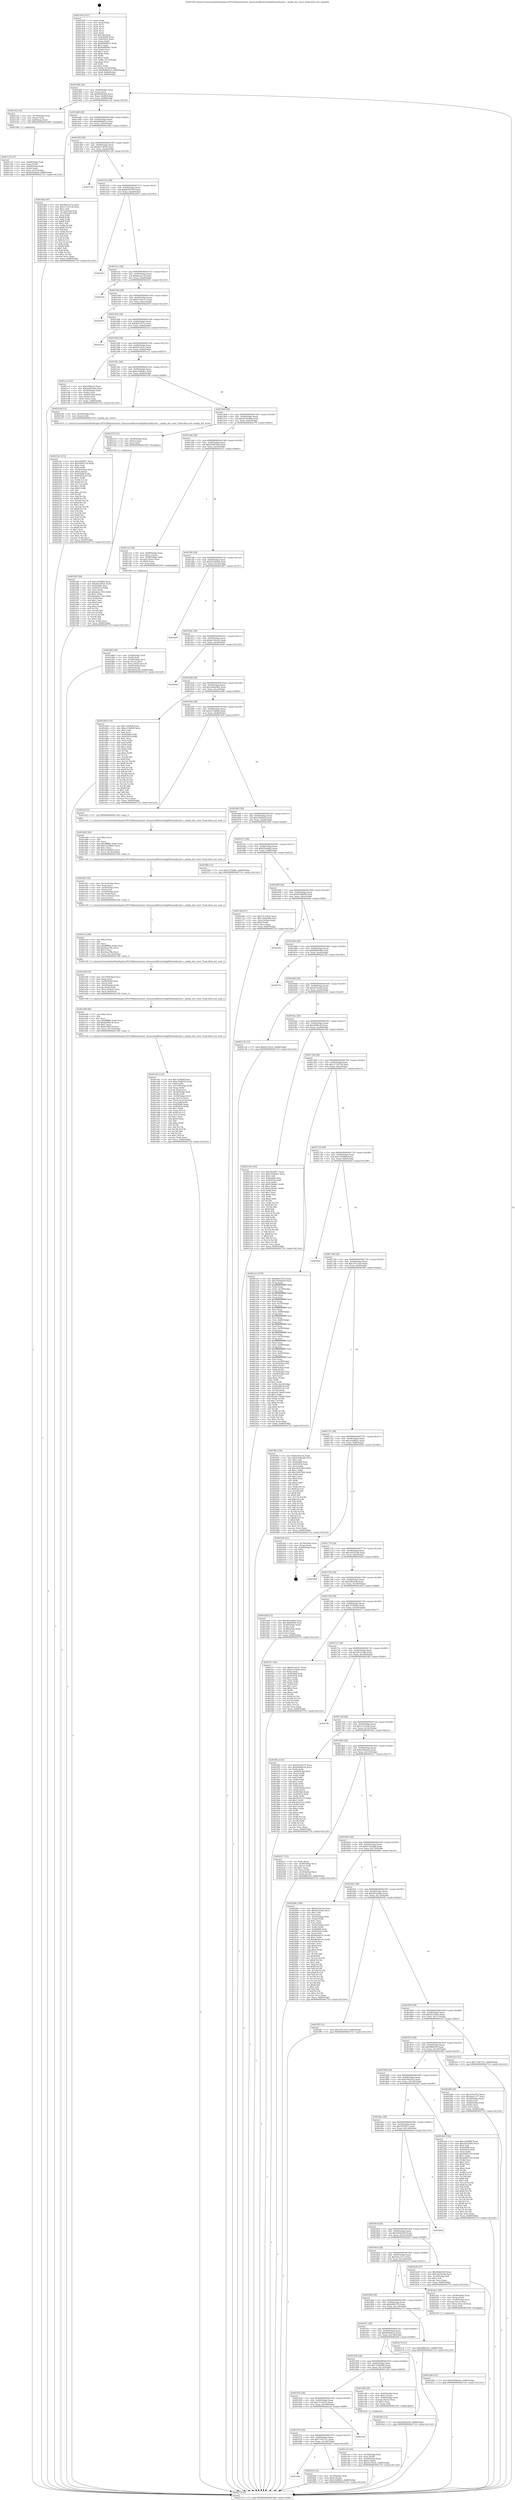digraph "0x401450" {
  label = "0x401450 (/mnt/c/Users/mathe/Desktop/tcc/POCII/binaries/extr_linuxsoundfirewiredigi00xamdtp-dot.c_amdtp_dot_reset_Final-ollvm.out::main(0))"
  labelloc = "t"
  node[shape=record]

  Entry [label="",width=0.3,height=0.3,shape=circle,fillcolor=black,style=filled]
  "0x4014bb" [label="{
     0x4014bb [29]\l
     | [instrs]\l
     &nbsp;&nbsp;0x4014bb \<+3\>: mov -0x80(%rbp),%eax\l
     &nbsp;&nbsp;0x4014be \<+2\>: mov %eax,%ecx\l
     &nbsp;&nbsp;0x4014c0 \<+6\>: sub $0x84dd393f,%ecx\l
     &nbsp;&nbsp;0x4014c6 \<+6\>: mov %eax,-0x94(%rbp)\l
     &nbsp;&nbsp;0x4014cc \<+6\>: mov %ecx,-0x98(%rbp)\l
     &nbsp;&nbsp;0x4014d2 \<+6\>: je 0000000000401c42 \<main+0x7f2\>\l
  }"]
  "0x401c42" [label="{
     0x401c42 [16]\l
     | [instrs]\l
     &nbsp;&nbsp;0x401c42 \<+4\>: mov -0x70(%rbp),%rax\l
     &nbsp;&nbsp;0x401c46 \<+3\>: mov (%rax),%rax\l
     &nbsp;&nbsp;0x401c49 \<+4\>: mov 0x8(%rax),%rdi\l
     &nbsp;&nbsp;0x401c4d \<+5\>: call 0000000000401060 \<atoi@plt\>\l
     | [calls]\l
     &nbsp;&nbsp;0x401060 \{1\} (unknown)\l
  }"]
  "0x4014d8" [label="{
     0x4014d8 [28]\l
     | [instrs]\l
     &nbsp;&nbsp;0x4014d8 \<+5\>: jmp 00000000004014dd \<main+0x8d\>\l
     &nbsp;&nbsp;0x4014dd \<+6\>: mov -0x94(%rbp),%eax\l
     &nbsp;&nbsp;0x4014e3 \<+5\>: sub $0x8b86461e,%eax\l
     &nbsp;&nbsp;0x4014e8 \<+6\>: mov %eax,-0x9c(%rbp)\l
     &nbsp;&nbsp;0x4014ee \<+6\>: je 00000000004019b2 \<main+0x562\>\l
  }"]
  Exit [label="",width=0.3,height=0.3,shape=circle,fillcolor=black,style=filled,peripheries=2]
  "0x4019b2" [label="{
     0x4019b2 [97]\l
     | [instrs]\l
     &nbsp;&nbsp;0x4019b2 \<+5\>: mov $0x9be1557a,%eax\l
     &nbsp;&nbsp;0x4019b7 \<+5\>: mov $0x1173b728,%ecx\l
     &nbsp;&nbsp;0x4019bc \<+2\>: mov $0x1,%dl\l
     &nbsp;&nbsp;0x4019be \<+4\>: mov -0x7a(%rbp),%sil\l
     &nbsp;&nbsp;0x4019c2 \<+4\>: mov -0x79(%rbp),%dil\l
     &nbsp;&nbsp;0x4019c6 \<+3\>: mov %sil,%r8b\l
     &nbsp;&nbsp;0x4019c9 \<+4\>: xor $0xff,%r8b\l
     &nbsp;&nbsp;0x4019cd \<+3\>: mov %dil,%r9b\l
     &nbsp;&nbsp;0x4019d0 \<+4\>: xor $0xff,%r9b\l
     &nbsp;&nbsp;0x4019d4 \<+3\>: xor $0x1,%dl\l
     &nbsp;&nbsp;0x4019d7 \<+3\>: mov %r8b,%r10b\l
     &nbsp;&nbsp;0x4019da \<+4\>: and $0xff,%r10b\l
     &nbsp;&nbsp;0x4019de \<+3\>: and %dl,%sil\l
     &nbsp;&nbsp;0x4019e1 \<+3\>: mov %r9b,%r11b\l
     &nbsp;&nbsp;0x4019e4 \<+4\>: and $0xff,%r11b\l
     &nbsp;&nbsp;0x4019e8 \<+3\>: and %dl,%dil\l
     &nbsp;&nbsp;0x4019eb \<+3\>: or %sil,%r10b\l
     &nbsp;&nbsp;0x4019ee \<+3\>: or %dil,%r11b\l
     &nbsp;&nbsp;0x4019f1 \<+3\>: xor %r11b,%r10b\l
     &nbsp;&nbsp;0x4019f4 \<+3\>: or %r9b,%r8b\l
     &nbsp;&nbsp;0x4019f7 \<+4\>: xor $0xff,%r8b\l
     &nbsp;&nbsp;0x4019fb \<+3\>: or $0x1,%dl\l
     &nbsp;&nbsp;0x4019fe \<+3\>: and %dl,%r8b\l
     &nbsp;&nbsp;0x401a01 \<+3\>: or %r8b,%r10b\l
     &nbsp;&nbsp;0x401a04 \<+4\>: test $0x1,%r10b\l
     &nbsp;&nbsp;0x401a08 \<+3\>: cmovne %ecx,%eax\l
     &nbsp;&nbsp;0x401a0b \<+3\>: mov %eax,-0x80(%rbp)\l
     &nbsp;&nbsp;0x401a0e \<+5\>: jmp 0000000000402716 \<main+0x12c6\>\l
  }"]
  "0x4014f4" [label="{
     0x4014f4 [28]\l
     | [instrs]\l
     &nbsp;&nbsp;0x4014f4 \<+5\>: jmp 00000000004014f9 \<main+0xa9\>\l
     &nbsp;&nbsp;0x4014f9 \<+6\>: mov -0x94(%rbp),%eax\l
     &nbsp;&nbsp;0x4014ff \<+5\>: sub $0x8e374050,%eax\l
     &nbsp;&nbsp;0x401504 \<+6\>: mov %eax,-0xa0(%rbp)\l
     &nbsp;&nbsp;0x40150a \<+6\>: je 0000000000401c36 \<main+0x7e6\>\l
  }"]
  "0x402716" [label="{
     0x402716 [5]\l
     | [instrs]\l
     &nbsp;&nbsp;0x402716 \<+5\>: jmp 00000000004014bb \<main+0x6b\>\l
  }"]
  "0x401450" [label="{
     0x401450 [107]\l
     | [instrs]\l
     &nbsp;&nbsp;0x401450 \<+1\>: push %rbp\l
     &nbsp;&nbsp;0x401451 \<+3\>: mov %rsp,%rbp\l
     &nbsp;&nbsp;0x401454 \<+2\>: push %r15\l
     &nbsp;&nbsp;0x401456 \<+2\>: push %r14\l
     &nbsp;&nbsp;0x401458 \<+2\>: push %r13\l
     &nbsp;&nbsp;0x40145a \<+2\>: push %r12\l
     &nbsp;&nbsp;0x40145c \<+1\>: push %rbx\l
     &nbsp;&nbsp;0x40145d \<+7\>: sub $0x148,%rsp\l
     &nbsp;&nbsp;0x401464 \<+7\>: mov 0x405068,%eax\l
     &nbsp;&nbsp;0x40146b \<+7\>: mov 0x405054,%ecx\l
     &nbsp;&nbsp;0x401472 \<+2\>: mov %eax,%edx\l
     &nbsp;&nbsp;0x401474 \<+6\>: add $0x8d4f0b41,%edx\l
     &nbsp;&nbsp;0x40147a \<+3\>: sub $0x1,%edx\l
     &nbsp;&nbsp;0x40147d \<+6\>: sub $0x8d4f0b41,%edx\l
     &nbsp;&nbsp;0x401483 \<+3\>: imul %edx,%eax\l
     &nbsp;&nbsp;0x401486 \<+3\>: and $0x1,%eax\l
     &nbsp;&nbsp;0x401489 \<+3\>: cmp $0x0,%eax\l
     &nbsp;&nbsp;0x40148c \<+4\>: sete %r8b\l
     &nbsp;&nbsp;0x401490 \<+4\>: and $0x1,%r8b\l
     &nbsp;&nbsp;0x401494 \<+4\>: mov %r8b,-0x7a(%rbp)\l
     &nbsp;&nbsp;0x401498 \<+3\>: cmp $0xa,%ecx\l
     &nbsp;&nbsp;0x40149b \<+4\>: setl %r8b\l
     &nbsp;&nbsp;0x40149f \<+4\>: and $0x1,%r8b\l
     &nbsp;&nbsp;0x4014a3 \<+4\>: mov %r8b,-0x79(%rbp)\l
     &nbsp;&nbsp;0x4014a7 \<+7\>: movl $0x8b86461e,-0x80(%rbp)\l
     &nbsp;&nbsp;0x4014ae \<+6\>: mov %edi,-0x84(%rbp)\l
     &nbsp;&nbsp;0x4014b4 \<+7\>: mov %rsi,-0x90(%rbp)\l
  }"]
  "0x40198c" [label="{
     0x40198c\l
  }", style=dashed]
  "0x401c36" [label="{
     0x401c36\l
  }", style=dashed]
  "0x401510" [label="{
     0x401510 [28]\l
     | [instrs]\l
     &nbsp;&nbsp;0x401510 \<+5\>: jmp 0000000000401515 \<main+0xc5\>\l
     &nbsp;&nbsp;0x401515 \<+6\>: mov -0x94(%rbp),%eax\l
     &nbsp;&nbsp;0x40151b \<+5\>: sub $0x8e95295f,%eax\l
     &nbsp;&nbsp;0x401520 \<+6\>: mov %eax,-0xa4(%rbp)\l
     &nbsp;&nbsp;0x401526 \<+6\>: je 00000000004024e3 \<main+0x1093\>\l
  }"]
  "0x4024ef" [label="{
     0x4024ef [22]\l
     | [instrs]\l
     &nbsp;&nbsp;0x4024ef \<+4\>: mov -0x78(%rbp),%rax\l
     &nbsp;&nbsp;0x4024f3 \<+6\>: movl $0x0,(%rax)\l
     &nbsp;&nbsp;0x4024f9 \<+7\>: movl $0x164dfb5e,-0x80(%rbp)\l
     &nbsp;&nbsp;0x402500 \<+5\>: jmp 0000000000402716 \<main+0x12c6\>\l
  }"]
  "0x4024e3" [label="{
     0x4024e3\l
  }", style=dashed]
  "0x40152c" [label="{
     0x40152c [28]\l
     | [instrs]\l
     &nbsp;&nbsp;0x40152c \<+5\>: jmp 0000000000401531 \<main+0xe1\>\l
     &nbsp;&nbsp;0x401531 \<+6\>: mov -0x94(%rbp),%eax\l
     &nbsp;&nbsp;0x401537 \<+5\>: sub $0x8eca313f,%eax\l
     &nbsp;&nbsp;0x40153c \<+6\>: mov %eax,-0xa8(%rbp)\l
     &nbsp;&nbsp;0x401542 \<+6\>: je 000000000040255c \<main+0x110c\>\l
  }"]
  "0x401970" [label="{
     0x401970 [28]\l
     | [instrs]\l
     &nbsp;&nbsp;0x401970 \<+5\>: jmp 0000000000401975 \<main+0x525\>\l
     &nbsp;&nbsp;0x401975 \<+6\>: mov -0x94(%rbp),%eax\l
     &nbsp;&nbsp;0x40197b \<+5\>: sub $0x77e6731c,%eax\l
     &nbsp;&nbsp;0x401980 \<+6\>: mov %eax,-0x144(%rbp)\l
     &nbsp;&nbsp;0x401986 \<+6\>: je 00000000004024ef \<main+0x109f\>\l
  }"]
  "0x40255c" [label="{
     0x40255c\l
  }", style=dashed]
  "0x401548" [label="{
     0x401548 [28]\l
     | [instrs]\l
     &nbsp;&nbsp;0x401548 \<+5\>: jmp 000000000040154d \<main+0xfd\>\l
     &nbsp;&nbsp;0x40154d \<+6\>: mov -0x94(%rbp),%eax\l
     &nbsp;&nbsp;0x401553 \<+5\>: sub $0x97ca5c57,%eax\l
     &nbsp;&nbsp;0x401558 \<+6\>: mov %eax,-0xac(%rbp)\l
     &nbsp;&nbsp;0x40155e \<+6\>: je 000000000040267f \<main+0x122f\>\l
  }"]
  "0x4023ef" [label="{
     0x4023ef\l
  }", style=dashed]
  "0x40267f" [label="{
     0x40267f\l
  }", style=dashed]
  "0x401564" [label="{
     0x401564 [28]\l
     | [instrs]\l
     &nbsp;&nbsp;0x401564 \<+5\>: jmp 0000000000401569 \<main+0x119\>\l
     &nbsp;&nbsp;0x401569 \<+6\>: mov -0x94(%rbp),%eax\l
     &nbsp;&nbsp;0x40156f \<+5\>: sub $0x9be1557a,%eax\l
     &nbsp;&nbsp;0x401574 \<+6\>: mov %eax,-0xb0(%rbp)\l
     &nbsp;&nbsp;0x40157a \<+6\>: je 000000000040251a \<main+0x10ca\>\l
  }"]
  "0x402385" [label="{
     0x402385 [94]\l
     | [instrs]\l
     &nbsp;&nbsp;0x402385 \<+5\>: mov $0x1295f86f,%ecx\l
     &nbsp;&nbsp;0x40238a \<+5\>: mov $0x4d1c85ee,%edx\l
     &nbsp;&nbsp;0x40238f \<+7\>: mov 0x405068,%esi\l
     &nbsp;&nbsp;0x402396 \<+8\>: mov 0x405054,%r8d\l
     &nbsp;&nbsp;0x40239e \<+3\>: mov %esi,%r9d\l
     &nbsp;&nbsp;0x4023a1 \<+7\>: sub $0xda4a1744,%r9d\l
     &nbsp;&nbsp;0x4023a8 \<+4\>: sub $0x1,%r9d\l
     &nbsp;&nbsp;0x4023ac \<+7\>: add $0xda4a1744,%r9d\l
     &nbsp;&nbsp;0x4023b3 \<+4\>: imul %r9d,%esi\l
     &nbsp;&nbsp;0x4023b7 \<+3\>: and $0x1,%esi\l
     &nbsp;&nbsp;0x4023ba \<+3\>: cmp $0x0,%esi\l
     &nbsp;&nbsp;0x4023bd \<+4\>: sete %r10b\l
     &nbsp;&nbsp;0x4023c1 \<+4\>: cmp $0xa,%r8d\l
     &nbsp;&nbsp;0x4023c5 \<+4\>: setl %r11b\l
     &nbsp;&nbsp;0x4023c9 \<+3\>: mov %r10b,%bl\l
     &nbsp;&nbsp;0x4023cc \<+3\>: and %r11b,%bl\l
     &nbsp;&nbsp;0x4023cf \<+3\>: xor %r11b,%r10b\l
     &nbsp;&nbsp;0x4023d2 \<+3\>: or %r10b,%bl\l
     &nbsp;&nbsp;0x4023d5 \<+3\>: test $0x1,%bl\l
     &nbsp;&nbsp;0x4023d8 \<+3\>: cmovne %edx,%ecx\l
     &nbsp;&nbsp;0x4023db \<+3\>: mov %ecx,-0x80(%rbp)\l
     &nbsp;&nbsp;0x4023de \<+5\>: jmp 0000000000402716 \<main+0x12c6\>\l
  }"]
  "0x40251a" [label="{
     0x40251a\l
  }", style=dashed]
  "0x401580" [label="{
     0x401580 [28]\l
     | [instrs]\l
     &nbsp;&nbsp;0x401580 \<+5\>: jmp 0000000000401585 \<main+0x135\>\l
     &nbsp;&nbsp;0x401585 \<+6\>: mov -0x94(%rbp),%eax\l
     &nbsp;&nbsp;0x40158b \<+5\>: sub $0x9ca7bc2c,%eax\l
     &nbsp;&nbsp;0x401590 \<+6\>: mov %eax,-0xb4(%rbp)\l
     &nbsp;&nbsp;0x401596 \<+6\>: je 0000000000401cc2 \<main+0x872\>\l
  }"]
  "0x4022bb" [label="{
     0x4022bb [12]\l
     | [instrs]\l
     &nbsp;&nbsp;0x4022bb \<+7\>: movl $0x4399a4e6,-0x80(%rbp)\l
     &nbsp;&nbsp;0x4022c2 \<+5\>: jmp 0000000000402716 \<main+0x12c6\>\l
  }"]
  "0x401cc2" [label="{
     0x401cc2 [33]\l
     | [instrs]\l
     &nbsp;&nbsp;0x401cc2 \<+5\>: mov $0x5698c20,%eax\l
     &nbsp;&nbsp;0x401cc7 \<+5\>: mov $0xb2687b04,%ecx\l
     &nbsp;&nbsp;0x401ccc \<+4\>: mov -0x50(%rbp),%rdx\l
     &nbsp;&nbsp;0x401cd0 \<+2\>: mov (%rdx),%esi\l
     &nbsp;&nbsp;0x401cd2 \<+4\>: mov -0x60(%rbp),%rdx\l
     &nbsp;&nbsp;0x401cd6 \<+2\>: cmp (%rdx),%esi\l
     &nbsp;&nbsp;0x401cd8 \<+3\>: cmovl %ecx,%eax\l
     &nbsp;&nbsp;0x401cdb \<+3\>: mov %eax,-0x80(%rbp)\l
     &nbsp;&nbsp;0x401cde \<+5\>: jmp 0000000000402716 \<main+0x12c6\>\l
  }"]
  "0x40159c" [label="{
     0x40159c [28]\l
     | [instrs]\l
     &nbsp;&nbsp;0x40159c \<+5\>: jmp 00000000004015a1 \<main+0x151\>\l
     &nbsp;&nbsp;0x4015a1 \<+6\>: mov -0x94(%rbp),%eax\l
     &nbsp;&nbsp;0x4015a7 \<+5\>: sub $0xa354b9e1,%eax\l
     &nbsp;&nbsp;0x4015ac \<+6\>: mov %eax,-0xb8(%rbp)\l
     &nbsp;&nbsp;0x4015b2 \<+6\>: je 00000000004021d0 \<main+0xd80\>\l
  }"]
  "0x4021dc" [label="{
     0x4021dc [152]\l
     | [instrs]\l
     &nbsp;&nbsp;0x4021dc \<+5\>: mov $0x5d03ff17,%ecx\l
     &nbsp;&nbsp;0x4021e1 \<+5\>: mov $0x62f82178,%edx\l
     &nbsp;&nbsp;0x4021e6 \<+3\>: mov $0x1,%sil\l
     &nbsp;&nbsp;0x4021e9 \<+3\>: xor %r8d,%r8d\l
     &nbsp;&nbsp;0x4021ec \<+4\>: mov -0x38(%rbp),%rax\l
     &nbsp;&nbsp;0x4021f0 \<+6\>: movl $0x0,(%rax)\l
     &nbsp;&nbsp;0x4021f6 \<+8\>: mov 0x405068,%r9d\l
     &nbsp;&nbsp;0x4021fe \<+8\>: mov 0x405054,%r10d\l
     &nbsp;&nbsp;0x402206 \<+4\>: sub $0x1,%r8d\l
     &nbsp;&nbsp;0x40220a \<+3\>: mov %r9d,%r11d\l
     &nbsp;&nbsp;0x40220d \<+3\>: add %r8d,%r11d\l
     &nbsp;&nbsp;0x402210 \<+4\>: imul %r11d,%r9d\l
     &nbsp;&nbsp;0x402214 \<+4\>: and $0x1,%r9d\l
     &nbsp;&nbsp;0x402218 \<+4\>: cmp $0x0,%r9d\l
     &nbsp;&nbsp;0x40221c \<+3\>: sete %bl\l
     &nbsp;&nbsp;0x40221f \<+4\>: cmp $0xa,%r10d\l
     &nbsp;&nbsp;0x402223 \<+4\>: setl %r14b\l
     &nbsp;&nbsp;0x402227 \<+3\>: mov %bl,%r15b\l
     &nbsp;&nbsp;0x40222a \<+4\>: xor $0xff,%r15b\l
     &nbsp;&nbsp;0x40222e \<+3\>: mov %r14b,%r12b\l
     &nbsp;&nbsp;0x402231 \<+4\>: xor $0xff,%r12b\l
     &nbsp;&nbsp;0x402235 \<+4\>: xor $0x1,%sil\l
     &nbsp;&nbsp;0x402239 \<+3\>: mov %r15b,%r13b\l
     &nbsp;&nbsp;0x40223c \<+4\>: and $0xff,%r13b\l
     &nbsp;&nbsp;0x402240 \<+3\>: and %sil,%bl\l
     &nbsp;&nbsp;0x402243 \<+3\>: mov %r12b,%al\l
     &nbsp;&nbsp;0x402246 \<+2\>: and $0xff,%al\l
     &nbsp;&nbsp;0x402248 \<+3\>: and %sil,%r14b\l
     &nbsp;&nbsp;0x40224b \<+3\>: or %bl,%r13b\l
     &nbsp;&nbsp;0x40224e \<+3\>: or %r14b,%al\l
     &nbsp;&nbsp;0x402251 \<+3\>: xor %al,%r13b\l
     &nbsp;&nbsp;0x402254 \<+3\>: or %r12b,%r15b\l
     &nbsp;&nbsp;0x402257 \<+4\>: xor $0xff,%r15b\l
     &nbsp;&nbsp;0x40225b \<+4\>: or $0x1,%sil\l
     &nbsp;&nbsp;0x40225f \<+3\>: and %sil,%r15b\l
     &nbsp;&nbsp;0x402262 \<+3\>: or %r15b,%r13b\l
     &nbsp;&nbsp;0x402265 \<+4\>: test $0x1,%r13b\l
     &nbsp;&nbsp;0x402269 \<+3\>: cmovne %edx,%ecx\l
     &nbsp;&nbsp;0x40226c \<+3\>: mov %ecx,-0x80(%rbp)\l
     &nbsp;&nbsp;0x40226f \<+5\>: jmp 0000000000402716 \<main+0x12c6\>\l
  }"]
  "0x4021d0" [label="{
     0x4021d0 [12]\l
     | [instrs]\l
     &nbsp;&nbsp;0x4021d0 \<+4\>: mov -0x58(%rbp),%rax\l
     &nbsp;&nbsp;0x4021d4 \<+3\>: mov (%rax),%rdi\l
     &nbsp;&nbsp;0x4021d7 \<+5\>: call 0000000000401410 \<amdtp_dot_reset\>\l
     | [calls]\l
     &nbsp;&nbsp;0x401410 \{1\} (/mnt/c/Users/mathe/Desktop/tcc/POCII/binaries/extr_linuxsoundfirewiredigi00xamdtp-dot.c_amdtp_dot_reset_Final-ollvm.out::amdtp_dot_reset)\l
  }"]
  "0x4015b8" [label="{
     0x4015b8 [28]\l
     | [instrs]\l
     &nbsp;&nbsp;0x4015b8 \<+5\>: jmp 00000000004015bd \<main+0x16d\>\l
     &nbsp;&nbsp;0x4015bd \<+6\>: mov -0x94(%rbp),%eax\l
     &nbsp;&nbsp;0x4015c3 \<+5\>: sub $0xad7b2dba,%eax\l
     &nbsp;&nbsp;0x4015c8 \<+6\>: mov %eax,-0xbc(%rbp)\l
     &nbsp;&nbsp;0x4015ce \<+6\>: je 0000000000402376 \<main+0xf26\>\l
  }"]
  "0x401e91" [label="{
     0x401e91 [122]\l
     | [instrs]\l
     &nbsp;&nbsp;0x401e91 \<+5\>: mov $0x7e5f8cff,%ecx\l
     &nbsp;&nbsp;0x401e96 \<+5\>: mov $0xe76df5c8,%edx\l
     &nbsp;&nbsp;0x401e9b \<+3\>: xor %r8d,%r8d\l
     &nbsp;&nbsp;0x401e9e \<+7\>: mov -0x154(%rbp),%r9d\l
     &nbsp;&nbsp;0x401ea5 \<+4\>: imul %eax,%r9d\l
     &nbsp;&nbsp;0x401ea9 \<+3\>: movslq %r9d,%rsi\l
     &nbsp;&nbsp;0x401eac \<+4\>: mov -0x58(%rbp),%rdi\l
     &nbsp;&nbsp;0x401eb0 \<+3\>: mov (%rdi),%rdi\l
     &nbsp;&nbsp;0x401eb3 \<+4\>: mov -0x50(%rbp),%r10\l
     &nbsp;&nbsp;0x401eb7 \<+3\>: movslq (%r10),%r10\l
     &nbsp;&nbsp;0x401eba \<+4\>: mov (%rdi,%r10,8),%rdi\l
     &nbsp;&nbsp;0x401ebe \<+4\>: mov %rsi,0x8(%rdi)\l
     &nbsp;&nbsp;0x401ec2 \<+7\>: mov 0x405068,%eax\l
     &nbsp;&nbsp;0x401ec9 \<+8\>: mov 0x405054,%r9d\l
     &nbsp;&nbsp;0x401ed1 \<+4\>: sub $0x1,%r8d\l
     &nbsp;&nbsp;0x401ed5 \<+3\>: mov %eax,%r11d\l
     &nbsp;&nbsp;0x401ed8 \<+3\>: add %r8d,%r11d\l
     &nbsp;&nbsp;0x401edb \<+4\>: imul %r11d,%eax\l
     &nbsp;&nbsp;0x401edf \<+3\>: and $0x1,%eax\l
     &nbsp;&nbsp;0x401ee2 \<+3\>: cmp $0x0,%eax\l
     &nbsp;&nbsp;0x401ee5 \<+3\>: sete %bl\l
     &nbsp;&nbsp;0x401ee8 \<+4\>: cmp $0xa,%r9d\l
     &nbsp;&nbsp;0x401eec \<+4\>: setl %r14b\l
     &nbsp;&nbsp;0x401ef0 \<+3\>: mov %bl,%r15b\l
     &nbsp;&nbsp;0x401ef3 \<+3\>: and %r14b,%r15b\l
     &nbsp;&nbsp;0x401ef6 \<+3\>: xor %r14b,%bl\l
     &nbsp;&nbsp;0x401ef9 \<+3\>: or %bl,%r15b\l
     &nbsp;&nbsp;0x401efc \<+4\>: test $0x1,%r15b\l
     &nbsp;&nbsp;0x401f00 \<+3\>: cmovne %edx,%ecx\l
     &nbsp;&nbsp;0x401f03 \<+3\>: mov %ecx,-0x80(%rbp)\l
     &nbsp;&nbsp;0x401f06 \<+5\>: jmp 0000000000402716 \<main+0x12c6\>\l
  }"]
  "0x402376" [label="{
     0x402376 [15]\l
     | [instrs]\l
     &nbsp;&nbsp;0x402376 \<+4\>: mov -0x58(%rbp),%rax\l
     &nbsp;&nbsp;0x40237a \<+3\>: mov (%rax),%rax\l
     &nbsp;&nbsp;0x40237d \<+3\>: mov %rax,%rdi\l
     &nbsp;&nbsp;0x402380 \<+5\>: call 0000000000401030 \<free@plt\>\l
     | [calls]\l
     &nbsp;&nbsp;0x401030 \{1\} (unknown)\l
  }"]
  "0x4015d4" [label="{
     0x4015d4 [28]\l
     | [instrs]\l
     &nbsp;&nbsp;0x4015d4 \<+5\>: jmp 00000000004015d9 \<main+0x189\>\l
     &nbsp;&nbsp;0x4015d9 \<+6\>: mov -0x94(%rbp),%eax\l
     &nbsp;&nbsp;0x4015df \<+5\>: sub $0xb2687b04,%eax\l
     &nbsp;&nbsp;0x4015e4 \<+6\>: mov %eax,-0xc0(%rbp)\l
     &nbsp;&nbsp;0x4015ea \<+6\>: je 0000000000401ce3 \<main+0x893\>\l
  }"]
  "0x401e69" [label="{
     0x401e69 [40]\l
     | [instrs]\l
     &nbsp;&nbsp;0x401e69 \<+5\>: mov $0x2,%ecx\l
     &nbsp;&nbsp;0x401e6e \<+1\>: cltd\l
     &nbsp;&nbsp;0x401e6f \<+2\>: idiv %ecx\l
     &nbsp;&nbsp;0x401e71 \<+6\>: imul $0xfffffffe,%edx,%ecx\l
     &nbsp;&nbsp;0x401e77 \<+6\>: add $0x6c94fa7b,%ecx\l
     &nbsp;&nbsp;0x401e7d \<+3\>: add $0x1,%ecx\l
     &nbsp;&nbsp;0x401e80 \<+6\>: sub $0x6c94fa7b,%ecx\l
     &nbsp;&nbsp;0x401e86 \<+6\>: mov %ecx,-0x154(%rbp)\l
     &nbsp;&nbsp;0x401e8c \<+5\>: call 0000000000401160 \<next_i\>\l
     | [calls]\l
     &nbsp;&nbsp;0x401160 \{1\} (/mnt/c/Users/mathe/Desktop/tcc/POCII/binaries/extr_linuxsoundfirewiredigi00xamdtp-dot.c_amdtp_dot_reset_Final-ollvm.out::next_i)\l
  }"]
  "0x401ce3" [label="{
     0x401ce3 [29]\l
     | [instrs]\l
     &nbsp;&nbsp;0x401ce3 \<+4\>: mov -0x48(%rbp),%rax\l
     &nbsp;&nbsp;0x401ce7 \<+6\>: movl $0x1,(%rax)\l
     &nbsp;&nbsp;0x401ced \<+4\>: mov -0x48(%rbp),%rax\l
     &nbsp;&nbsp;0x401cf1 \<+3\>: movslq (%rax),%rax\l
     &nbsp;&nbsp;0x401cf4 \<+4\>: shl $0x4,%rax\l
     &nbsp;&nbsp;0x401cf8 \<+3\>: mov %rax,%rdi\l
     &nbsp;&nbsp;0x401cfb \<+5\>: call 0000000000401050 \<malloc@plt\>\l
     | [calls]\l
     &nbsp;&nbsp;0x401050 \{1\} (unknown)\l
  }"]
  "0x4015f0" [label="{
     0x4015f0 [28]\l
     | [instrs]\l
     &nbsp;&nbsp;0x4015f0 \<+5\>: jmp 00000000004015f5 \<main+0x1a5\>\l
     &nbsp;&nbsp;0x4015f5 \<+6\>: mov -0x94(%rbp),%eax\l
     &nbsp;&nbsp;0x4015fb \<+5\>: sub $0xb5e294a6,%eax\l
     &nbsp;&nbsp;0x401600 \<+6\>: mov %eax,-0xc4(%rbp)\l
     &nbsp;&nbsp;0x401606 \<+6\>: je 0000000000401b97 \<main+0x747\>\l
  }"]
  "0x401e46" [label="{
     0x401e46 [35]\l
     | [instrs]\l
     &nbsp;&nbsp;0x401e46 \<+6\>: mov -0x150(%rbp),%ecx\l
     &nbsp;&nbsp;0x401e4c \<+3\>: imul %eax,%ecx\l
     &nbsp;&nbsp;0x401e4f \<+4\>: mov -0x58(%rbp),%rsi\l
     &nbsp;&nbsp;0x401e53 \<+3\>: mov (%rsi),%rsi\l
     &nbsp;&nbsp;0x401e56 \<+4\>: mov -0x50(%rbp),%rdi\l
     &nbsp;&nbsp;0x401e5a \<+3\>: movslq (%rdi),%rdi\l
     &nbsp;&nbsp;0x401e5d \<+4\>: mov (%rsi,%rdi,8),%rsi\l
     &nbsp;&nbsp;0x401e61 \<+3\>: mov %ecx,0x4(%rsi)\l
     &nbsp;&nbsp;0x401e64 \<+5\>: call 0000000000401160 \<next_i\>\l
     | [calls]\l
     &nbsp;&nbsp;0x401160 \{1\} (/mnt/c/Users/mathe/Desktop/tcc/POCII/binaries/extr_linuxsoundfirewiredigi00xamdtp-dot.c_amdtp_dot_reset_Final-ollvm.out::next_i)\l
  }"]
  "0x401b97" [label="{
     0x401b97\l
  }", style=dashed]
  "0x40160c" [label="{
     0x40160c [28]\l
     | [instrs]\l
     &nbsp;&nbsp;0x40160c \<+5\>: jmp 0000000000401611 \<main+0x1c1\>\l
     &nbsp;&nbsp;0x401611 \<+6\>: mov -0x94(%rbp),%eax\l
     &nbsp;&nbsp;0x401617 \<+5\>: sub $0xbc554c24,%eax\l
     &nbsp;&nbsp;0x40161c \<+6\>: mov %eax,-0xc8(%rbp)\l
     &nbsp;&nbsp;0x401622 \<+6\>: je 00000000004026a6 \<main+0x1256\>\l
  }"]
  "0x401e1e" [label="{
     0x401e1e [40]\l
     | [instrs]\l
     &nbsp;&nbsp;0x401e1e \<+5\>: mov $0x2,%ecx\l
     &nbsp;&nbsp;0x401e23 \<+1\>: cltd\l
     &nbsp;&nbsp;0x401e24 \<+2\>: idiv %ecx\l
     &nbsp;&nbsp;0x401e26 \<+6\>: imul $0xfffffffe,%edx,%ecx\l
     &nbsp;&nbsp;0x401e2c \<+6\>: add $0x2bae7ffa,%ecx\l
     &nbsp;&nbsp;0x401e32 \<+3\>: add $0x1,%ecx\l
     &nbsp;&nbsp;0x401e35 \<+6\>: sub $0x2bae7ffa,%ecx\l
     &nbsp;&nbsp;0x401e3b \<+6\>: mov %ecx,-0x150(%rbp)\l
     &nbsp;&nbsp;0x401e41 \<+5\>: call 0000000000401160 \<next_i\>\l
     | [calls]\l
     &nbsp;&nbsp;0x401160 \{1\} (/mnt/c/Users/mathe/Desktop/tcc/POCII/binaries/extr_linuxsoundfirewiredigi00xamdtp-dot.c_amdtp_dot_reset_Final-ollvm.out::next_i)\l
  }"]
  "0x4026a6" [label="{
     0x4026a6\l
  }", style=dashed]
  "0x401628" [label="{
     0x401628 [28]\l
     | [instrs]\l
     &nbsp;&nbsp;0x401628 \<+5\>: jmp 000000000040162d \<main+0x1dd\>\l
     &nbsp;&nbsp;0x40162d \<+6\>: mov -0x94(%rbp),%eax\l
     &nbsp;&nbsp;0x401633 \<+5\>: sub $0xc8ab49b4,%eax\l
     &nbsp;&nbsp;0x401638 \<+6\>: mov %eax,-0xcc(%rbp)\l
     &nbsp;&nbsp;0x40163e \<+6\>: je 0000000000401d49 \<main+0x8f9\>\l
  }"]
  "0x401dfc" [label="{
     0x401dfc [34]\l
     | [instrs]\l
     &nbsp;&nbsp;0x401dfc \<+6\>: mov -0x14c(%rbp),%ecx\l
     &nbsp;&nbsp;0x401e02 \<+3\>: imul %eax,%ecx\l
     &nbsp;&nbsp;0x401e05 \<+4\>: mov -0x58(%rbp),%rsi\l
     &nbsp;&nbsp;0x401e09 \<+3\>: mov (%rsi),%rsi\l
     &nbsp;&nbsp;0x401e0c \<+4\>: mov -0x50(%rbp),%rdi\l
     &nbsp;&nbsp;0x401e10 \<+3\>: movslq (%rdi),%rdi\l
     &nbsp;&nbsp;0x401e13 \<+4\>: mov (%rsi,%rdi,8),%rsi\l
     &nbsp;&nbsp;0x401e17 \<+2\>: mov %ecx,(%rsi)\l
     &nbsp;&nbsp;0x401e19 \<+5\>: call 0000000000401160 \<next_i\>\l
     | [calls]\l
     &nbsp;&nbsp;0x401160 \{1\} (/mnt/c/Users/mathe/Desktop/tcc/POCII/binaries/extr_linuxsoundfirewiredigi00xamdtp-dot.c_amdtp_dot_reset_Final-ollvm.out::next_i)\l
  }"]
  "0x401d49" [label="{
     0x401d49 [134]\l
     | [instrs]\l
     &nbsp;&nbsp;0x401d49 \<+5\>: mov $0x7e5f8cff,%eax\l
     &nbsp;&nbsp;0x401d4e \<+5\>: mov $0xca72d608,%ecx\l
     &nbsp;&nbsp;0x401d53 \<+2\>: mov $0x1,%dl\l
     &nbsp;&nbsp;0x401d55 \<+2\>: xor %esi,%esi\l
     &nbsp;&nbsp;0x401d57 \<+7\>: mov 0x405068,%edi\l
     &nbsp;&nbsp;0x401d5e \<+8\>: mov 0x405054,%r8d\l
     &nbsp;&nbsp;0x401d66 \<+3\>: sub $0x1,%esi\l
     &nbsp;&nbsp;0x401d69 \<+3\>: mov %edi,%r9d\l
     &nbsp;&nbsp;0x401d6c \<+3\>: add %esi,%r9d\l
     &nbsp;&nbsp;0x401d6f \<+4\>: imul %r9d,%edi\l
     &nbsp;&nbsp;0x401d73 \<+3\>: and $0x1,%edi\l
     &nbsp;&nbsp;0x401d76 \<+3\>: cmp $0x0,%edi\l
     &nbsp;&nbsp;0x401d79 \<+4\>: sete %r10b\l
     &nbsp;&nbsp;0x401d7d \<+4\>: cmp $0xa,%r8d\l
     &nbsp;&nbsp;0x401d81 \<+4\>: setl %r11b\l
     &nbsp;&nbsp;0x401d85 \<+3\>: mov %r10b,%bl\l
     &nbsp;&nbsp;0x401d88 \<+3\>: xor $0xff,%bl\l
     &nbsp;&nbsp;0x401d8b \<+3\>: mov %r11b,%r14b\l
     &nbsp;&nbsp;0x401d8e \<+4\>: xor $0xff,%r14b\l
     &nbsp;&nbsp;0x401d92 \<+3\>: xor $0x1,%dl\l
     &nbsp;&nbsp;0x401d95 \<+3\>: mov %bl,%r15b\l
     &nbsp;&nbsp;0x401d98 \<+4\>: and $0xff,%r15b\l
     &nbsp;&nbsp;0x401d9c \<+3\>: and %dl,%r10b\l
     &nbsp;&nbsp;0x401d9f \<+3\>: mov %r14b,%r12b\l
     &nbsp;&nbsp;0x401da2 \<+4\>: and $0xff,%r12b\l
     &nbsp;&nbsp;0x401da6 \<+3\>: and %dl,%r11b\l
     &nbsp;&nbsp;0x401da9 \<+3\>: or %r10b,%r15b\l
     &nbsp;&nbsp;0x401dac \<+3\>: or %r11b,%r12b\l
     &nbsp;&nbsp;0x401daf \<+3\>: xor %r12b,%r15b\l
     &nbsp;&nbsp;0x401db2 \<+3\>: or %r14b,%bl\l
     &nbsp;&nbsp;0x401db5 \<+3\>: xor $0xff,%bl\l
     &nbsp;&nbsp;0x401db8 \<+3\>: or $0x1,%dl\l
     &nbsp;&nbsp;0x401dbb \<+2\>: and %dl,%bl\l
     &nbsp;&nbsp;0x401dbd \<+3\>: or %bl,%r15b\l
     &nbsp;&nbsp;0x401dc0 \<+4\>: test $0x1,%r15b\l
     &nbsp;&nbsp;0x401dc4 \<+3\>: cmovne %ecx,%eax\l
     &nbsp;&nbsp;0x401dc7 \<+3\>: mov %eax,-0x80(%rbp)\l
     &nbsp;&nbsp;0x401dca \<+5\>: jmp 0000000000402716 \<main+0x12c6\>\l
  }"]
  "0x401644" [label="{
     0x401644 [28]\l
     | [instrs]\l
     &nbsp;&nbsp;0x401644 \<+5\>: jmp 0000000000401649 \<main+0x1f9\>\l
     &nbsp;&nbsp;0x401649 \<+6\>: mov -0x94(%rbp),%eax\l
     &nbsp;&nbsp;0x40164f \<+5\>: sub $0xca72d608,%eax\l
     &nbsp;&nbsp;0x401654 \<+6\>: mov %eax,-0xd0(%rbp)\l
     &nbsp;&nbsp;0x40165a \<+6\>: je 0000000000401dcf \<main+0x97f\>\l
  }"]
  "0x401dd4" [label="{
     0x401dd4 [40]\l
     | [instrs]\l
     &nbsp;&nbsp;0x401dd4 \<+5\>: mov $0x2,%ecx\l
     &nbsp;&nbsp;0x401dd9 \<+1\>: cltd\l
     &nbsp;&nbsp;0x401dda \<+2\>: idiv %ecx\l
     &nbsp;&nbsp;0x401ddc \<+6\>: imul $0xfffffffe,%edx,%ecx\l
     &nbsp;&nbsp;0x401de2 \<+6\>: add $0x3e2d06d5,%ecx\l
     &nbsp;&nbsp;0x401de8 \<+3\>: add $0x1,%ecx\l
     &nbsp;&nbsp;0x401deb \<+6\>: sub $0x3e2d06d5,%ecx\l
     &nbsp;&nbsp;0x401df1 \<+6\>: mov %ecx,-0x14c(%rbp)\l
     &nbsp;&nbsp;0x401df7 \<+5\>: call 0000000000401160 \<next_i\>\l
     | [calls]\l
     &nbsp;&nbsp;0x401160 \{1\} (/mnt/c/Users/mathe/Desktop/tcc/POCII/binaries/extr_linuxsoundfirewiredigi00xamdtp-dot.c_amdtp_dot_reset_Final-ollvm.out::next_i)\l
  }"]
  "0x401dcf" [label="{
     0x401dcf [5]\l
     | [instrs]\l
     &nbsp;&nbsp;0x401dcf \<+5\>: call 0000000000401160 \<next_i\>\l
     | [calls]\l
     &nbsp;&nbsp;0x401160 \{1\} (/mnt/c/Users/mathe/Desktop/tcc/POCII/binaries/extr_linuxsoundfirewiredigi00xamdtp-dot.c_amdtp_dot_reset_Final-ollvm.out::next_i)\l
  }"]
  "0x401660" [label="{
     0x401660 [28]\l
     | [instrs]\l
     &nbsp;&nbsp;0x401660 \<+5\>: jmp 0000000000401665 \<main+0x215\>\l
     &nbsp;&nbsp;0x401665 \<+6\>: mov -0x94(%rbp),%eax\l
     &nbsp;&nbsp;0x40166b \<+5\>: sub $0xe76df5c8,%eax\l
     &nbsp;&nbsp;0x401670 \<+6\>: mov %eax,-0xd4(%rbp)\l
     &nbsp;&nbsp;0x401676 \<+6\>: je 0000000000401f0b \<main+0xabb\>\l
  }"]
  "0x401d00" [label="{
     0x401d00 [40]\l
     | [instrs]\l
     &nbsp;&nbsp;0x401d00 \<+4\>: mov -0x58(%rbp),%rdi\l
     &nbsp;&nbsp;0x401d04 \<+3\>: mov (%rdi),%rdi\l
     &nbsp;&nbsp;0x401d07 \<+4\>: mov -0x50(%rbp),%rcx\l
     &nbsp;&nbsp;0x401d0b \<+3\>: movslq (%rcx),%rcx\l
     &nbsp;&nbsp;0x401d0e \<+4\>: mov %rax,(%rdi,%rcx,8)\l
     &nbsp;&nbsp;0x401d12 \<+4\>: mov -0x40(%rbp),%rax\l
     &nbsp;&nbsp;0x401d16 \<+6\>: movl $0x0,(%rax)\l
     &nbsp;&nbsp;0x401d1c \<+7\>: movl $0x2f65a1f6,-0x80(%rbp)\l
     &nbsp;&nbsp;0x401d23 \<+5\>: jmp 0000000000402716 \<main+0x12c6\>\l
  }"]
  "0x401f0b" [label="{
     0x401f0b [12]\l
     | [instrs]\l
     &nbsp;&nbsp;0x401f0b \<+7\>: movl $0x327fbd6c,-0x80(%rbp)\l
     &nbsp;&nbsp;0x401f12 \<+5\>: jmp 0000000000402716 \<main+0x12c6\>\l
  }"]
  "0x40167c" [label="{
     0x40167c [28]\l
     | [instrs]\l
     &nbsp;&nbsp;0x40167c \<+5\>: jmp 0000000000401681 \<main+0x231\>\l
     &nbsp;&nbsp;0x401681 \<+6\>: mov -0x94(%rbp),%eax\l
     &nbsp;&nbsp;0x401687 \<+5\>: sub $0xf20cdad9,%eax\l
     &nbsp;&nbsp;0x40168c \<+6\>: mov %eax,-0xd8(%rbp)\l
     &nbsp;&nbsp;0x401692 \<+6\>: je 0000000000401c6d \<main+0x81d\>\l
  }"]
  "0x401ca5" [label="{
     0x401ca5 [29]\l
     | [instrs]\l
     &nbsp;&nbsp;0x401ca5 \<+4\>: mov -0x58(%rbp),%rdi\l
     &nbsp;&nbsp;0x401ca9 \<+3\>: mov %rax,(%rdi)\l
     &nbsp;&nbsp;0x401cac \<+4\>: mov -0x50(%rbp),%rax\l
     &nbsp;&nbsp;0x401cb0 \<+6\>: movl $0x0,(%rax)\l
     &nbsp;&nbsp;0x401cb6 \<+7\>: movl $0x9ca7bc2c,-0x80(%rbp)\l
     &nbsp;&nbsp;0x401cbd \<+5\>: jmp 0000000000402716 \<main+0x12c6\>\l
  }"]
  "0x401c6d" [label="{
     0x401c6d [27]\l
     | [instrs]\l
     &nbsp;&nbsp;0x401c6d \<+5\>: mov $0x73c1eb32,%eax\l
     &nbsp;&nbsp;0x401c72 \<+5\>: mov $0x724ad386,%ecx\l
     &nbsp;&nbsp;0x401c77 \<+3\>: mov -0x2c(%rbp),%edx\l
     &nbsp;&nbsp;0x401c7a \<+3\>: cmp $0x0,%edx\l
     &nbsp;&nbsp;0x401c7d \<+3\>: cmove %ecx,%eax\l
     &nbsp;&nbsp;0x401c80 \<+3\>: mov %eax,-0x80(%rbp)\l
     &nbsp;&nbsp;0x401c83 \<+5\>: jmp 0000000000402716 \<main+0x12c6\>\l
  }"]
  "0x401698" [label="{
     0x401698 [28]\l
     | [instrs]\l
     &nbsp;&nbsp;0x401698 \<+5\>: jmp 000000000040169d \<main+0x24d\>\l
     &nbsp;&nbsp;0x40169d \<+6\>: mov -0x94(%rbp),%eax\l
     &nbsp;&nbsp;0x4016a3 \<+5\>: sub $0xf47d6698,%eax\l
     &nbsp;&nbsp;0x4016a8 \<+6\>: mov %eax,-0xdc(%rbp)\l
     &nbsp;&nbsp;0x4016ae \<+6\>: je 000000000040244e \<main+0xffe\>\l
  }"]
  "0x401954" [label="{
     0x401954 [28]\l
     | [instrs]\l
     &nbsp;&nbsp;0x401954 \<+5\>: jmp 0000000000401959 \<main+0x509\>\l
     &nbsp;&nbsp;0x401959 \<+6\>: mov -0x94(%rbp),%eax\l
     &nbsp;&nbsp;0x40195f \<+5\>: sub $0x73c1eb32,%eax\l
     &nbsp;&nbsp;0x401964 \<+6\>: mov %eax,-0x140(%rbp)\l
     &nbsp;&nbsp;0x40196a \<+6\>: je 00000000004023ef \<main+0xf9f\>\l
  }"]
  "0x40244e" [label="{
     0x40244e\l
  }", style=dashed]
  "0x4016b4" [label="{
     0x4016b4 [28]\l
     | [instrs]\l
     &nbsp;&nbsp;0x4016b4 \<+5\>: jmp 00000000004016b9 \<main+0x269\>\l
     &nbsp;&nbsp;0x4016b9 \<+6\>: mov -0x94(%rbp),%eax\l
     &nbsp;&nbsp;0x4016bf \<+5\>: sub $0xf6899186,%eax\l
     &nbsp;&nbsp;0x4016c4 \<+6\>: mov %eax,-0xe0(%rbp)\l
     &nbsp;&nbsp;0x4016ca \<+6\>: je 000000000040270a \<main+0x12ba\>\l
  }"]
  "0x401c88" [label="{
     0x401c88 [29]\l
     | [instrs]\l
     &nbsp;&nbsp;0x401c88 \<+4\>: mov -0x60(%rbp),%rax\l
     &nbsp;&nbsp;0x401c8c \<+6\>: movl $0x1,(%rax)\l
     &nbsp;&nbsp;0x401c92 \<+4\>: mov -0x60(%rbp),%rax\l
     &nbsp;&nbsp;0x401c96 \<+3\>: movslq (%rax),%rax\l
     &nbsp;&nbsp;0x401c99 \<+4\>: shl $0x3,%rax\l
     &nbsp;&nbsp;0x401c9d \<+3\>: mov %rax,%rdi\l
     &nbsp;&nbsp;0x401ca0 \<+5\>: call 0000000000401050 \<malloc@plt\>\l
     | [calls]\l
     &nbsp;&nbsp;0x401050 \{1\} (unknown)\l
  }"]
  "0x40270a" [label="{
     0x40270a\l
  }", style=dashed]
  "0x4016d0" [label="{
     0x4016d0 [28]\l
     | [instrs]\l
     &nbsp;&nbsp;0x4016d0 \<+5\>: jmp 00000000004016d5 \<main+0x285\>\l
     &nbsp;&nbsp;0x4016d5 \<+6\>: mov -0x94(%rbp),%eax\l
     &nbsp;&nbsp;0x4016db \<+5\>: sub $0x45223de,%eax\l
     &nbsp;&nbsp;0x4016e0 \<+6\>: mov %eax,-0xe4(%rbp)\l
     &nbsp;&nbsp;0x4016e6 \<+6\>: je 0000000000402134 \<main+0xce4\>\l
  }"]
  "0x401938" [label="{
     0x401938 [28]\l
     | [instrs]\l
     &nbsp;&nbsp;0x401938 \<+5\>: jmp 000000000040193d \<main+0x4ed\>\l
     &nbsp;&nbsp;0x40193d \<+6\>: mov -0x94(%rbp),%eax\l
     &nbsp;&nbsp;0x401943 \<+5\>: sub $0x724ad386,%eax\l
     &nbsp;&nbsp;0x401948 \<+6\>: mov %eax,-0x13c(%rbp)\l
     &nbsp;&nbsp;0x40194e \<+6\>: je 0000000000401c88 \<main+0x838\>\l
  }"]
  "0x402134" [label="{
     0x402134 [12]\l
     | [instrs]\l
     &nbsp;&nbsp;0x402134 \<+7\>: movl $0x9ca7bc2c,-0x80(%rbp)\l
     &nbsp;&nbsp;0x40213b \<+5\>: jmp 0000000000402716 \<main+0x12c6\>\l
  }"]
  "0x4016ec" [label="{
     0x4016ec [28]\l
     | [instrs]\l
     &nbsp;&nbsp;0x4016ec \<+5\>: jmp 00000000004016f1 \<main+0x2a1\>\l
     &nbsp;&nbsp;0x4016f1 \<+6\>: mov -0x94(%rbp),%eax\l
     &nbsp;&nbsp;0x4016f7 \<+5\>: sub $0x5698c20,%eax\l
     &nbsp;&nbsp;0x4016fc \<+6\>: mov %eax,-0xe8(%rbp)\l
     &nbsp;&nbsp;0x401702 \<+6\>: je 0000000000402140 \<main+0xcf0\>\l
  }"]
  "0x401fe6" [label="{
     0x401fe6 [12]\l
     | [instrs]\l
     &nbsp;&nbsp;0x401fe6 \<+7\>: movl $0x2f65a1f6,-0x80(%rbp)\l
     &nbsp;&nbsp;0x401fed \<+5\>: jmp 0000000000402716 \<main+0x12c6\>\l
  }"]
  "0x402140" [label="{
     0x402140 [144]\l
     | [instrs]\l
     &nbsp;&nbsp;0x402140 \<+5\>: mov $0x5d03ff17,%eax\l
     &nbsp;&nbsp;0x402145 \<+5\>: mov $0xa354b9e1,%ecx\l
     &nbsp;&nbsp;0x40214a \<+2\>: mov $0x1,%dl\l
     &nbsp;&nbsp;0x40214c \<+7\>: mov 0x405068,%esi\l
     &nbsp;&nbsp;0x402153 \<+7\>: mov 0x405054,%edi\l
     &nbsp;&nbsp;0x40215a \<+3\>: mov %esi,%r8d\l
     &nbsp;&nbsp;0x40215d \<+7\>: add $0xf236fa01,%r8d\l
     &nbsp;&nbsp;0x402164 \<+4\>: sub $0x1,%r8d\l
     &nbsp;&nbsp;0x402168 \<+7\>: sub $0xf236fa01,%r8d\l
     &nbsp;&nbsp;0x40216f \<+4\>: imul %r8d,%esi\l
     &nbsp;&nbsp;0x402173 \<+3\>: and $0x1,%esi\l
     &nbsp;&nbsp;0x402176 \<+3\>: cmp $0x0,%esi\l
     &nbsp;&nbsp;0x402179 \<+4\>: sete %r9b\l
     &nbsp;&nbsp;0x40217d \<+3\>: cmp $0xa,%edi\l
     &nbsp;&nbsp;0x402180 \<+4\>: setl %r10b\l
     &nbsp;&nbsp;0x402184 \<+3\>: mov %r9b,%r11b\l
     &nbsp;&nbsp;0x402187 \<+4\>: xor $0xff,%r11b\l
     &nbsp;&nbsp;0x40218b \<+3\>: mov %r10b,%bl\l
     &nbsp;&nbsp;0x40218e \<+3\>: xor $0xff,%bl\l
     &nbsp;&nbsp;0x402191 \<+3\>: xor $0x0,%dl\l
     &nbsp;&nbsp;0x402194 \<+3\>: mov %r11b,%r14b\l
     &nbsp;&nbsp;0x402197 \<+4\>: and $0x0,%r14b\l
     &nbsp;&nbsp;0x40219b \<+3\>: and %dl,%r9b\l
     &nbsp;&nbsp;0x40219e \<+3\>: mov %bl,%r15b\l
     &nbsp;&nbsp;0x4021a1 \<+4\>: and $0x0,%r15b\l
     &nbsp;&nbsp;0x4021a5 \<+3\>: and %dl,%r10b\l
     &nbsp;&nbsp;0x4021a8 \<+3\>: or %r9b,%r14b\l
     &nbsp;&nbsp;0x4021ab \<+3\>: or %r10b,%r15b\l
     &nbsp;&nbsp;0x4021ae \<+3\>: xor %r15b,%r14b\l
     &nbsp;&nbsp;0x4021b1 \<+3\>: or %bl,%r11b\l
     &nbsp;&nbsp;0x4021b4 \<+4\>: xor $0xff,%r11b\l
     &nbsp;&nbsp;0x4021b8 \<+3\>: or $0x0,%dl\l
     &nbsp;&nbsp;0x4021bb \<+3\>: and %dl,%r11b\l
     &nbsp;&nbsp;0x4021be \<+3\>: or %r11b,%r14b\l
     &nbsp;&nbsp;0x4021c1 \<+4\>: test $0x1,%r14b\l
     &nbsp;&nbsp;0x4021c5 \<+3\>: cmovne %ecx,%eax\l
     &nbsp;&nbsp;0x4021c8 \<+3\>: mov %eax,-0x80(%rbp)\l
     &nbsp;&nbsp;0x4021cb \<+5\>: jmp 0000000000402716 \<main+0x12c6\>\l
  }"]
  "0x401708" [label="{
     0x401708 [28]\l
     | [instrs]\l
     &nbsp;&nbsp;0x401708 \<+5\>: jmp 000000000040170d \<main+0x2bd\>\l
     &nbsp;&nbsp;0x40170d \<+6\>: mov -0x94(%rbp),%eax\l
     &nbsp;&nbsp;0x401713 \<+5\>: sub $0x1173b728,%eax\l
     &nbsp;&nbsp;0x401718 \<+6\>: mov %eax,-0xec(%rbp)\l
     &nbsp;&nbsp;0x40171e \<+6\>: je 0000000000401a13 \<main+0x5c3\>\l
  }"]
  "0x40191c" [label="{
     0x40191c [28]\l
     | [instrs]\l
     &nbsp;&nbsp;0x40191c \<+5\>: jmp 0000000000401921 \<main+0x4d1\>\l
     &nbsp;&nbsp;0x401921 \<+6\>: mov -0x94(%rbp),%eax\l
     &nbsp;&nbsp;0x401927 \<+5\>: sub $0x6694de34,%eax\l
     &nbsp;&nbsp;0x40192c \<+6\>: mov %eax,-0x138(%rbp)\l
     &nbsp;&nbsp;0x401932 \<+6\>: je 0000000000401fe6 \<main+0xb96\>\l
  }"]
  "0x401a13" [label="{
     0x401a13 [278]\l
     | [instrs]\l
     &nbsp;&nbsp;0x401a13 \<+5\>: mov $0x9be1557a,%eax\l
     &nbsp;&nbsp;0x401a18 \<+5\>: mov $0x5d5d2d59,%ecx\l
     &nbsp;&nbsp;0x401a1d \<+3\>: mov %rsp,%rdx\l
     &nbsp;&nbsp;0x401a20 \<+4\>: add $0xfffffffffffffff0,%rdx\l
     &nbsp;&nbsp;0x401a24 \<+3\>: mov %rdx,%rsp\l
     &nbsp;&nbsp;0x401a27 \<+4\>: mov %rdx,-0x78(%rbp)\l
     &nbsp;&nbsp;0x401a2b \<+3\>: mov %rsp,%rdx\l
     &nbsp;&nbsp;0x401a2e \<+4\>: add $0xfffffffffffffff0,%rdx\l
     &nbsp;&nbsp;0x401a32 \<+3\>: mov %rdx,%rsp\l
     &nbsp;&nbsp;0x401a35 \<+3\>: mov %rsp,%rsi\l
     &nbsp;&nbsp;0x401a38 \<+4\>: add $0xfffffffffffffff0,%rsi\l
     &nbsp;&nbsp;0x401a3c \<+3\>: mov %rsi,%rsp\l
     &nbsp;&nbsp;0x401a3f \<+4\>: mov %rsi,-0x70(%rbp)\l
     &nbsp;&nbsp;0x401a43 \<+3\>: mov %rsp,%rsi\l
     &nbsp;&nbsp;0x401a46 \<+4\>: add $0xfffffffffffffff0,%rsi\l
     &nbsp;&nbsp;0x401a4a \<+3\>: mov %rsi,%rsp\l
     &nbsp;&nbsp;0x401a4d \<+4\>: mov %rsi,-0x68(%rbp)\l
     &nbsp;&nbsp;0x401a51 \<+3\>: mov %rsp,%rsi\l
     &nbsp;&nbsp;0x401a54 \<+4\>: add $0xfffffffffffffff0,%rsi\l
     &nbsp;&nbsp;0x401a58 \<+3\>: mov %rsi,%rsp\l
     &nbsp;&nbsp;0x401a5b \<+4\>: mov %rsi,-0x60(%rbp)\l
     &nbsp;&nbsp;0x401a5f \<+3\>: mov %rsp,%rsi\l
     &nbsp;&nbsp;0x401a62 \<+4\>: add $0xfffffffffffffff0,%rsi\l
     &nbsp;&nbsp;0x401a66 \<+3\>: mov %rsi,%rsp\l
     &nbsp;&nbsp;0x401a69 \<+4\>: mov %rsi,-0x58(%rbp)\l
     &nbsp;&nbsp;0x401a6d \<+3\>: mov %rsp,%rsi\l
     &nbsp;&nbsp;0x401a70 \<+4\>: add $0xfffffffffffffff0,%rsi\l
     &nbsp;&nbsp;0x401a74 \<+3\>: mov %rsi,%rsp\l
     &nbsp;&nbsp;0x401a77 \<+4\>: mov %rsi,-0x50(%rbp)\l
     &nbsp;&nbsp;0x401a7b \<+3\>: mov %rsp,%rsi\l
     &nbsp;&nbsp;0x401a7e \<+4\>: add $0xfffffffffffffff0,%rsi\l
     &nbsp;&nbsp;0x401a82 \<+3\>: mov %rsi,%rsp\l
     &nbsp;&nbsp;0x401a85 \<+4\>: mov %rsi,-0x48(%rbp)\l
     &nbsp;&nbsp;0x401a89 \<+3\>: mov %rsp,%rsi\l
     &nbsp;&nbsp;0x401a8c \<+4\>: add $0xfffffffffffffff0,%rsi\l
     &nbsp;&nbsp;0x401a90 \<+3\>: mov %rsi,%rsp\l
     &nbsp;&nbsp;0x401a93 \<+4\>: mov %rsi,-0x40(%rbp)\l
     &nbsp;&nbsp;0x401a97 \<+3\>: mov %rsp,%rsi\l
     &nbsp;&nbsp;0x401a9a \<+4\>: add $0xfffffffffffffff0,%rsi\l
     &nbsp;&nbsp;0x401a9e \<+3\>: mov %rsi,%rsp\l
     &nbsp;&nbsp;0x401aa1 \<+4\>: mov %rsi,-0x38(%rbp)\l
     &nbsp;&nbsp;0x401aa5 \<+4\>: mov -0x78(%rbp),%rsi\l
     &nbsp;&nbsp;0x401aa9 \<+6\>: movl $0x0,(%rsi)\l
     &nbsp;&nbsp;0x401aaf \<+6\>: mov -0x84(%rbp),%edi\l
     &nbsp;&nbsp;0x401ab5 \<+2\>: mov %edi,(%rdx)\l
     &nbsp;&nbsp;0x401ab7 \<+4\>: mov -0x70(%rbp),%rsi\l
     &nbsp;&nbsp;0x401abb \<+7\>: mov -0x90(%rbp),%r8\l
     &nbsp;&nbsp;0x401ac2 \<+3\>: mov %r8,(%rsi)\l
     &nbsp;&nbsp;0x401ac5 \<+3\>: cmpl $0x2,(%rdx)\l
     &nbsp;&nbsp;0x401ac8 \<+4\>: setne %r9b\l
     &nbsp;&nbsp;0x401acc \<+4\>: and $0x1,%r9b\l
     &nbsp;&nbsp;0x401ad0 \<+4\>: mov %r9b,-0x2d(%rbp)\l
     &nbsp;&nbsp;0x401ad4 \<+8\>: mov 0x405068,%r10d\l
     &nbsp;&nbsp;0x401adc \<+8\>: mov 0x405054,%r11d\l
     &nbsp;&nbsp;0x401ae4 \<+3\>: mov %r10d,%ebx\l
     &nbsp;&nbsp;0x401ae7 \<+6\>: sub $0xd2c78ed0,%ebx\l
     &nbsp;&nbsp;0x401aed \<+3\>: sub $0x1,%ebx\l
     &nbsp;&nbsp;0x401af0 \<+6\>: add $0xd2c78ed0,%ebx\l
     &nbsp;&nbsp;0x401af6 \<+4\>: imul %ebx,%r10d\l
     &nbsp;&nbsp;0x401afa \<+4\>: and $0x1,%r10d\l
     &nbsp;&nbsp;0x401afe \<+4\>: cmp $0x0,%r10d\l
     &nbsp;&nbsp;0x401b02 \<+4\>: sete %r9b\l
     &nbsp;&nbsp;0x401b06 \<+4\>: cmp $0xa,%r11d\l
     &nbsp;&nbsp;0x401b0a \<+4\>: setl %r14b\l
     &nbsp;&nbsp;0x401b0e \<+3\>: mov %r9b,%r15b\l
     &nbsp;&nbsp;0x401b11 \<+3\>: and %r14b,%r15b\l
     &nbsp;&nbsp;0x401b14 \<+3\>: xor %r14b,%r9b\l
     &nbsp;&nbsp;0x401b17 \<+3\>: or %r9b,%r15b\l
     &nbsp;&nbsp;0x401b1a \<+4\>: test $0x1,%r15b\l
     &nbsp;&nbsp;0x401b1e \<+3\>: cmovne %ecx,%eax\l
     &nbsp;&nbsp;0x401b21 \<+3\>: mov %eax,-0x80(%rbp)\l
     &nbsp;&nbsp;0x401b24 \<+5\>: jmp 0000000000402716 \<main+0x12c6\>\l
  }"]
  "0x401724" [label="{
     0x401724 [28]\l
     | [instrs]\l
     &nbsp;&nbsp;0x401724 \<+5\>: jmp 0000000000401729 \<main+0x2d9\>\l
     &nbsp;&nbsp;0x401729 \<+6\>: mov -0x94(%rbp),%eax\l
     &nbsp;&nbsp;0x40172f \<+5\>: sub $0x1295f86f,%eax\l
     &nbsp;&nbsp;0x401734 \<+6\>: mov %eax,-0xf0(%rbp)\l
     &nbsp;&nbsp;0x40173a \<+6\>: je 00000000004026ef \<main+0x129f\>\l
  }"]
  "0x402274" [label="{
     0x402274 [12]\l
     | [instrs]\l
     &nbsp;&nbsp;0x402274 \<+7\>: movl $0x4f8fe545,-0x80(%rbp)\l
     &nbsp;&nbsp;0x40227b \<+5\>: jmp 0000000000402716 \<main+0x12c6\>\l
  }"]
  "0x401900" [label="{
     0x401900 [28]\l
     | [instrs]\l
     &nbsp;&nbsp;0x401900 \<+5\>: jmp 0000000000401905 \<main+0x4b5\>\l
     &nbsp;&nbsp;0x401905 \<+6\>: mov -0x94(%rbp),%eax\l
     &nbsp;&nbsp;0x40190b \<+5\>: sub $0x62f82178,%eax\l
     &nbsp;&nbsp;0x401910 \<+6\>: mov %eax,-0x134(%rbp)\l
     &nbsp;&nbsp;0x401916 \<+6\>: je 0000000000402274 \<main+0xe24\>\l
  }"]
  "0x4026ef" [label="{
     0x4026ef\l
  }", style=dashed]
  "0x401740" [label="{
     0x401740 [28]\l
     | [instrs]\l
     &nbsp;&nbsp;0x401740 \<+5\>: jmp 0000000000401745 \<main+0x2f5\>\l
     &nbsp;&nbsp;0x401745 \<+6\>: mov -0x94(%rbp),%eax\l
     &nbsp;&nbsp;0x40174b \<+5\>: sub $0x15f11919,%eax\l
     &nbsp;&nbsp;0x401750 \<+6\>: mov %eax,-0xf4(%rbp)\l
     &nbsp;&nbsp;0x401756 \<+6\>: je 0000000000401ffe \<main+0xbae\>\l
  }"]
  "0x4022a1" [label="{
     0x4022a1 [26]\l
     | [instrs]\l
     &nbsp;&nbsp;0x4022a1 \<+4\>: mov -0x58(%rbp),%rax\l
     &nbsp;&nbsp;0x4022a5 \<+3\>: mov (%rax),%rax\l
     &nbsp;&nbsp;0x4022a8 \<+4\>: mov -0x38(%rbp),%rcx\l
     &nbsp;&nbsp;0x4022ac \<+3\>: movslq (%rcx),%rcx\l
     &nbsp;&nbsp;0x4022af \<+4\>: mov (%rax,%rcx,8),%rax\l
     &nbsp;&nbsp;0x4022b3 \<+3\>: mov %rax,%rdi\l
     &nbsp;&nbsp;0x4022b6 \<+5\>: call 0000000000401030 \<free@plt\>\l
     | [calls]\l
     &nbsp;&nbsp;0x401030 \{1\} (unknown)\l
  }"]
  "0x401ffe" [label="{
     0x401ffe [144]\l
     | [instrs]\l
     &nbsp;&nbsp;0x401ffe \<+5\>: mov $0xbc554c24,%eax\l
     &nbsp;&nbsp;0x402003 \<+5\>: mov $0x472bea8b,%ecx\l
     &nbsp;&nbsp;0x402008 \<+2\>: mov $0x1,%dl\l
     &nbsp;&nbsp;0x40200a \<+7\>: mov 0x405068,%esi\l
     &nbsp;&nbsp;0x402011 \<+7\>: mov 0x405054,%edi\l
     &nbsp;&nbsp;0x402018 \<+3\>: mov %esi,%r8d\l
     &nbsp;&nbsp;0x40201b \<+7\>: sub $0x19267f64,%r8d\l
     &nbsp;&nbsp;0x402022 \<+4\>: sub $0x1,%r8d\l
     &nbsp;&nbsp;0x402026 \<+7\>: add $0x19267f64,%r8d\l
     &nbsp;&nbsp;0x40202d \<+4\>: imul %r8d,%esi\l
     &nbsp;&nbsp;0x402031 \<+3\>: and $0x1,%esi\l
     &nbsp;&nbsp;0x402034 \<+3\>: cmp $0x0,%esi\l
     &nbsp;&nbsp;0x402037 \<+4\>: sete %r9b\l
     &nbsp;&nbsp;0x40203b \<+3\>: cmp $0xa,%edi\l
     &nbsp;&nbsp;0x40203e \<+4\>: setl %r10b\l
     &nbsp;&nbsp;0x402042 \<+3\>: mov %r9b,%r11b\l
     &nbsp;&nbsp;0x402045 \<+4\>: xor $0xff,%r11b\l
     &nbsp;&nbsp;0x402049 \<+3\>: mov %r10b,%bl\l
     &nbsp;&nbsp;0x40204c \<+3\>: xor $0xff,%bl\l
     &nbsp;&nbsp;0x40204f \<+3\>: xor $0x0,%dl\l
     &nbsp;&nbsp;0x402052 \<+3\>: mov %r11b,%r14b\l
     &nbsp;&nbsp;0x402055 \<+4\>: and $0x0,%r14b\l
     &nbsp;&nbsp;0x402059 \<+3\>: and %dl,%r9b\l
     &nbsp;&nbsp;0x40205c \<+3\>: mov %bl,%r15b\l
     &nbsp;&nbsp;0x40205f \<+4\>: and $0x0,%r15b\l
     &nbsp;&nbsp;0x402063 \<+3\>: and %dl,%r10b\l
     &nbsp;&nbsp;0x402066 \<+3\>: or %r9b,%r14b\l
     &nbsp;&nbsp;0x402069 \<+3\>: or %r10b,%r15b\l
     &nbsp;&nbsp;0x40206c \<+3\>: xor %r15b,%r14b\l
     &nbsp;&nbsp;0x40206f \<+3\>: or %bl,%r11b\l
     &nbsp;&nbsp;0x402072 \<+4\>: xor $0xff,%r11b\l
     &nbsp;&nbsp;0x402076 \<+3\>: or $0x0,%dl\l
     &nbsp;&nbsp;0x402079 \<+3\>: and %dl,%r11b\l
     &nbsp;&nbsp;0x40207c \<+3\>: or %r11b,%r14b\l
     &nbsp;&nbsp;0x40207f \<+4\>: test $0x1,%r14b\l
     &nbsp;&nbsp;0x402083 \<+3\>: cmovne %ecx,%eax\l
     &nbsp;&nbsp;0x402086 \<+3\>: mov %eax,-0x80(%rbp)\l
     &nbsp;&nbsp;0x402089 \<+5\>: jmp 0000000000402716 \<main+0x12c6\>\l
  }"]
  "0x40175c" [label="{
     0x40175c [28]\l
     | [instrs]\l
     &nbsp;&nbsp;0x40175c \<+5\>: jmp 0000000000401761 \<main+0x311\>\l
     &nbsp;&nbsp;0x401761 \<+6\>: mov -0x94(%rbp),%eax\l
     &nbsp;&nbsp;0x401767 \<+5\>: sub $0x164dfb5e,%eax\l
     &nbsp;&nbsp;0x40176c \<+6\>: mov %eax,-0xf8(%rbp)\l
     &nbsp;&nbsp;0x401772 \<+6\>: je 0000000000402505 \<main+0x10b5\>\l
  }"]
  "0x401c52" [label="{
     0x401c52 [27]\l
     | [instrs]\l
     &nbsp;&nbsp;0x401c52 \<+4\>: mov -0x68(%rbp),%rdi\l
     &nbsp;&nbsp;0x401c56 \<+2\>: mov %eax,(%rdi)\l
     &nbsp;&nbsp;0x401c58 \<+4\>: mov -0x68(%rbp),%rdi\l
     &nbsp;&nbsp;0x401c5c \<+2\>: mov (%rdi),%eax\l
     &nbsp;&nbsp;0x401c5e \<+3\>: mov %eax,-0x2c(%rbp)\l
     &nbsp;&nbsp;0x401c61 \<+7\>: movl $0xf20cdad9,-0x80(%rbp)\l
     &nbsp;&nbsp;0x401c68 \<+5\>: jmp 0000000000402716 \<main+0x12c6\>\l
  }"]
  "0x402505" [label="{
     0x402505 [21]\l
     | [instrs]\l
     &nbsp;&nbsp;0x402505 \<+4\>: mov -0x78(%rbp),%rax\l
     &nbsp;&nbsp;0x402509 \<+2\>: mov (%rax),%eax\l
     &nbsp;&nbsp;0x40250b \<+4\>: lea -0x28(%rbp),%rsp\l
     &nbsp;&nbsp;0x40250f \<+1\>: pop %rbx\l
     &nbsp;&nbsp;0x402510 \<+2\>: pop %r12\l
     &nbsp;&nbsp;0x402512 \<+2\>: pop %r13\l
     &nbsp;&nbsp;0x402514 \<+2\>: pop %r14\l
     &nbsp;&nbsp;0x402516 \<+2\>: pop %r15\l
     &nbsp;&nbsp;0x402518 \<+1\>: pop %rbp\l
     &nbsp;&nbsp;0x402519 \<+1\>: ret\l
  }"]
  "0x401778" [label="{
     0x401778 [28]\l
     | [instrs]\l
     &nbsp;&nbsp;0x401778 \<+5\>: jmp 000000000040177d \<main+0x32d\>\l
     &nbsp;&nbsp;0x40177d \<+6\>: mov -0x94(%rbp),%eax\l
     &nbsp;&nbsp;0x401783 \<+5\>: sub $0x1dd7b1d6,%eax\l
     &nbsp;&nbsp;0x401788 \<+6\>: mov %eax,-0xfc(%rbp)\l
     &nbsp;&nbsp;0x40178e \<+6\>: je 0000000000401b44 \<main+0x6f4\>\l
  }"]
  "0x4018e4" [label="{
     0x4018e4 [28]\l
     | [instrs]\l
     &nbsp;&nbsp;0x4018e4 \<+5\>: jmp 00000000004018e9 \<main+0x499\>\l
     &nbsp;&nbsp;0x4018e9 \<+6\>: mov -0x94(%rbp),%eax\l
     &nbsp;&nbsp;0x4018ef \<+5\>: sub $0x5dac1e77,%eax\l
     &nbsp;&nbsp;0x4018f4 \<+6\>: mov %eax,-0x130(%rbp)\l
     &nbsp;&nbsp;0x4018fa \<+6\>: je 00000000004022a1 \<main+0xe51\>\l
  }"]
  "0x401b44" [label="{
     0x401b44\l
  }", style=dashed]
  "0x401794" [label="{
     0x401794 [28]\l
     | [instrs]\l
     &nbsp;&nbsp;0x401794 \<+5\>: jmp 0000000000401799 \<main+0x349\>\l
     &nbsp;&nbsp;0x401799 \<+6\>: mov -0x94(%rbp),%eax\l
     &nbsp;&nbsp;0x40179f \<+5\>: sub $0x2f65a1f6,%eax\l
     &nbsp;&nbsp;0x4017a4 \<+6\>: mov %eax,-0x100(%rbp)\l
     &nbsp;&nbsp;0x4017aa \<+6\>: je 0000000000401d28 \<main+0x8d8\>\l
  }"]
  "0x401b29" [label="{
     0x401b29 [27]\l
     | [instrs]\l
     &nbsp;&nbsp;0x401b29 \<+5\>: mov $0x84dd393f,%eax\l
     &nbsp;&nbsp;0x401b2e \<+5\>: mov $0x1dd7b1d6,%ecx\l
     &nbsp;&nbsp;0x401b33 \<+3\>: mov -0x2d(%rbp),%dl\l
     &nbsp;&nbsp;0x401b36 \<+3\>: test $0x1,%dl\l
     &nbsp;&nbsp;0x401b39 \<+3\>: cmovne %ecx,%eax\l
     &nbsp;&nbsp;0x401b3c \<+3\>: mov %eax,-0x80(%rbp)\l
     &nbsp;&nbsp;0x401b3f \<+5\>: jmp 0000000000402716 \<main+0x12c6\>\l
  }"]
  "0x401d28" [label="{
     0x401d28 [33]\l
     | [instrs]\l
     &nbsp;&nbsp;0x401d28 \<+5\>: mov $0x483ae06e,%eax\l
     &nbsp;&nbsp;0x401d2d \<+5\>: mov $0xc8ab49b4,%ecx\l
     &nbsp;&nbsp;0x401d32 \<+4\>: mov -0x40(%rbp),%rdx\l
     &nbsp;&nbsp;0x401d36 \<+2\>: mov (%rdx),%esi\l
     &nbsp;&nbsp;0x401d38 \<+4\>: mov -0x48(%rbp),%rdx\l
     &nbsp;&nbsp;0x401d3c \<+2\>: cmp (%rdx),%esi\l
     &nbsp;&nbsp;0x401d3e \<+3\>: cmovl %ecx,%eax\l
     &nbsp;&nbsp;0x401d41 \<+3\>: mov %eax,-0x80(%rbp)\l
     &nbsp;&nbsp;0x401d44 \<+5\>: jmp 0000000000402716 \<main+0x12c6\>\l
  }"]
  "0x4017b0" [label="{
     0x4017b0 [28]\l
     | [instrs]\l
     &nbsp;&nbsp;0x4017b0 \<+5\>: jmp 00000000004017b5 \<main+0x365\>\l
     &nbsp;&nbsp;0x4017b5 \<+6\>: mov -0x94(%rbp),%eax\l
     &nbsp;&nbsp;0x4017bb \<+5\>: sub $0x327fbd6c,%eax\l
     &nbsp;&nbsp;0x4017c0 \<+6\>: mov %eax,-0x104(%rbp)\l
     &nbsp;&nbsp;0x4017c6 \<+6\>: je 0000000000401f17 \<main+0xac7\>\l
  }"]
  "0x4018c8" [label="{
     0x4018c8 [28]\l
     | [instrs]\l
     &nbsp;&nbsp;0x4018c8 \<+5\>: jmp 00000000004018cd \<main+0x47d\>\l
     &nbsp;&nbsp;0x4018cd \<+6\>: mov -0x94(%rbp),%eax\l
     &nbsp;&nbsp;0x4018d3 \<+5\>: sub $0x5d5d2d59,%eax\l
     &nbsp;&nbsp;0x4018d8 \<+6\>: mov %eax,-0x12c(%rbp)\l
     &nbsp;&nbsp;0x4018de \<+6\>: je 0000000000401b29 \<main+0x6d9\>\l
  }"]
  "0x401f17" [label="{
     0x401f17 [83]\l
     | [instrs]\l
     &nbsp;&nbsp;0x401f17 \<+5\>: mov $0x97ca5c57,%eax\l
     &nbsp;&nbsp;0x401f1c \<+5\>: mov $0x3e1183fa,%ecx\l
     &nbsp;&nbsp;0x401f21 \<+2\>: xor %edx,%edx\l
     &nbsp;&nbsp;0x401f23 \<+7\>: mov 0x405068,%esi\l
     &nbsp;&nbsp;0x401f2a \<+7\>: mov 0x405054,%edi\l
     &nbsp;&nbsp;0x401f31 \<+3\>: sub $0x1,%edx\l
     &nbsp;&nbsp;0x401f34 \<+3\>: mov %esi,%r8d\l
     &nbsp;&nbsp;0x401f37 \<+3\>: add %edx,%r8d\l
     &nbsp;&nbsp;0x401f3a \<+4\>: imul %r8d,%esi\l
     &nbsp;&nbsp;0x401f3e \<+3\>: and $0x1,%esi\l
     &nbsp;&nbsp;0x401f41 \<+3\>: cmp $0x0,%esi\l
     &nbsp;&nbsp;0x401f44 \<+4\>: sete %r9b\l
     &nbsp;&nbsp;0x401f48 \<+3\>: cmp $0xa,%edi\l
     &nbsp;&nbsp;0x401f4b \<+4\>: setl %r10b\l
     &nbsp;&nbsp;0x401f4f \<+3\>: mov %r9b,%r11b\l
     &nbsp;&nbsp;0x401f52 \<+3\>: and %r10b,%r11b\l
     &nbsp;&nbsp;0x401f55 \<+3\>: xor %r10b,%r9b\l
     &nbsp;&nbsp;0x401f58 \<+3\>: or %r9b,%r11b\l
     &nbsp;&nbsp;0x401f5b \<+4\>: test $0x1,%r11b\l
     &nbsp;&nbsp;0x401f5f \<+3\>: cmovne %ecx,%eax\l
     &nbsp;&nbsp;0x401f62 \<+3\>: mov %eax,-0x80(%rbp)\l
     &nbsp;&nbsp;0x401f65 \<+5\>: jmp 0000000000402716 \<main+0x12c6\>\l
  }"]
  "0x4017cc" [label="{
     0x4017cc [28]\l
     | [instrs]\l
     &nbsp;&nbsp;0x4017cc \<+5\>: jmp 00000000004017d1 \<main+0x381\>\l
     &nbsp;&nbsp;0x4017d1 \<+6\>: mov -0x94(%rbp),%eax\l
     &nbsp;&nbsp;0x4017d7 \<+5\>: sub $0x38c21180,%eax\l
     &nbsp;&nbsp;0x4017dc \<+6\>: mov %eax,-0x108(%rbp)\l
     &nbsp;&nbsp;0x4017e2 \<+6\>: je 00000000004023fb \<main+0xfab\>\l
  }"]
  "0x4026cd" [label="{
     0x4026cd\l
  }", style=dashed]
  "0x4023fb" [label="{
     0x4023fb\l
  }", style=dashed]
  "0x4017e8" [label="{
     0x4017e8 [28]\l
     | [instrs]\l
     &nbsp;&nbsp;0x4017e8 \<+5\>: jmp 00000000004017ed \<main+0x39d\>\l
     &nbsp;&nbsp;0x4017ed \<+6\>: mov -0x94(%rbp),%eax\l
     &nbsp;&nbsp;0x4017f3 \<+5\>: sub $0x3e1183fa,%eax\l
     &nbsp;&nbsp;0x4017f8 \<+6\>: mov %eax,-0x10c(%rbp)\l
     &nbsp;&nbsp;0x4017fe \<+6\>: je 0000000000401f6a \<main+0xb1a\>\l
  }"]
  "0x4018ac" [label="{
     0x4018ac [28]\l
     | [instrs]\l
     &nbsp;&nbsp;0x4018ac \<+5\>: jmp 00000000004018b1 \<main+0x461\>\l
     &nbsp;&nbsp;0x4018b1 \<+6\>: mov -0x94(%rbp),%eax\l
     &nbsp;&nbsp;0x4018b7 \<+5\>: sub $0x5d03ff17,%eax\l
     &nbsp;&nbsp;0x4018bc \<+6\>: mov %eax,-0x128(%rbp)\l
     &nbsp;&nbsp;0x4018c2 \<+6\>: je 00000000004026cd \<main+0x127d\>\l
  }"]
  "0x401f6a" [label="{
     0x401f6a [124]\l
     | [instrs]\l
     &nbsp;&nbsp;0x401f6a \<+5\>: mov $0x97ca5c57,%eax\l
     &nbsp;&nbsp;0x401f6f \<+5\>: mov $0x6694de34,%ecx\l
     &nbsp;&nbsp;0x401f74 \<+2\>: xor %edx,%edx\l
     &nbsp;&nbsp;0x401f76 \<+4\>: mov -0x40(%rbp),%rsi\l
     &nbsp;&nbsp;0x401f7a \<+2\>: mov (%rsi),%edi\l
     &nbsp;&nbsp;0x401f7c \<+3\>: mov %edx,%r8d\l
     &nbsp;&nbsp;0x401f7f \<+3\>: sub %edi,%r8d\l
     &nbsp;&nbsp;0x401f82 \<+2\>: mov %edx,%edi\l
     &nbsp;&nbsp;0x401f84 \<+3\>: sub $0x1,%edi\l
     &nbsp;&nbsp;0x401f87 \<+3\>: add %edi,%r8d\l
     &nbsp;&nbsp;0x401f8a \<+3\>: sub %r8d,%edx\l
     &nbsp;&nbsp;0x401f8d \<+4\>: mov -0x40(%rbp),%rsi\l
     &nbsp;&nbsp;0x401f91 \<+2\>: mov %edx,(%rsi)\l
     &nbsp;&nbsp;0x401f93 \<+7\>: mov 0x405068,%edx\l
     &nbsp;&nbsp;0x401f9a \<+7\>: mov 0x405054,%edi\l
     &nbsp;&nbsp;0x401fa1 \<+3\>: mov %edx,%r8d\l
     &nbsp;&nbsp;0x401fa4 \<+7\>: add $0x20cf1ce3,%r8d\l
     &nbsp;&nbsp;0x401fab \<+4\>: sub $0x1,%r8d\l
     &nbsp;&nbsp;0x401faf \<+7\>: sub $0x20cf1ce3,%r8d\l
     &nbsp;&nbsp;0x401fb6 \<+4\>: imul %r8d,%edx\l
     &nbsp;&nbsp;0x401fba \<+3\>: and $0x1,%edx\l
     &nbsp;&nbsp;0x401fbd \<+3\>: cmp $0x0,%edx\l
     &nbsp;&nbsp;0x401fc0 \<+4\>: sete %r9b\l
     &nbsp;&nbsp;0x401fc4 \<+3\>: cmp $0xa,%edi\l
     &nbsp;&nbsp;0x401fc7 \<+4\>: setl %r10b\l
     &nbsp;&nbsp;0x401fcb \<+3\>: mov %r9b,%r11b\l
     &nbsp;&nbsp;0x401fce \<+3\>: and %r10b,%r11b\l
     &nbsp;&nbsp;0x401fd1 \<+3\>: xor %r10b,%r9b\l
     &nbsp;&nbsp;0x401fd4 \<+3\>: or %r9b,%r11b\l
     &nbsp;&nbsp;0x401fd7 \<+4\>: test $0x1,%r11b\l
     &nbsp;&nbsp;0x401fdb \<+3\>: cmovne %ecx,%eax\l
     &nbsp;&nbsp;0x401fde \<+3\>: mov %eax,-0x80(%rbp)\l
     &nbsp;&nbsp;0x401fe1 \<+5\>: jmp 0000000000402716 \<main+0x12c6\>\l
  }"]
  "0x401804" [label="{
     0x401804 [28]\l
     | [instrs]\l
     &nbsp;&nbsp;0x401804 \<+5\>: jmp 0000000000401809 \<main+0x3b9\>\l
     &nbsp;&nbsp;0x401809 \<+6\>: mov -0x94(%rbp),%eax\l
     &nbsp;&nbsp;0x40180f \<+5\>: sub $0x4399a4e6,%eax\l
     &nbsp;&nbsp;0x401814 \<+6\>: mov %eax,-0x110(%rbp)\l
     &nbsp;&nbsp;0x40181a \<+6\>: je 00000000004022c7 \<main+0xe77\>\l
  }"]
  "0x4022e6" [label="{
     0x4022e6 [144]\l
     | [instrs]\l
     &nbsp;&nbsp;0x4022e6 \<+5\>: mov $0x1295f86f,%eax\l
     &nbsp;&nbsp;0x4022eb \<+5\>: mov $0xad7b2dba,%ecx\l
     &nbsp;&nbsp;0x4022f0 \<+2\>: mov $0x1,%dl\l
     &nbsp;&nbsp;0x4022f2 \<+7\>: mov 0x405068,%esi\l
     &nbsp;&nbsp;0x4022f9 \<+7\>: mov 0x405054,%edi\l
     &nbsp;&nbsp;0x402300 \<+3\>: mov %esi,%r8d\l
     &nbsp;&nbsp;0x402303 \<+7\>: sub $0x4d967195,%r8d\l
     &nbsp;&nbsp;0x40230a \<+4\>: sub $0x1,%r8d\l
     &nbsp;&nbsp;0x40230e \<+7\>: add $0x4d967195,%r8d\l
     &nbsp;&nbsp;0x402315 \<+4\>: imul %r8d,%esi\l
     &nbsp;&nbsp;0x402319 \<+3\>: and $0x1,%esi\l
     &nbsp;&nbsp;0x40231c \<+3\>: cmp $0x0,%esi\l
     &nbsp;&nbsp;0x40231f \<+4\>: sete %r9b\l
     &nbsp;&nbsp;0x402323 \<+3\>: cmp $0xa,%edi\l
     &nbsp;&nbsp;0x402326 \<+4\>: setl %r10b\l
     &nbsp;&nbsp;0x40232a \<+3\>: mov %r9b,%r11b\l
     &nbsp;&nbsp;0x40232d \<+4\>: xor $0xff,%r11b\l
     &nbsp;&nbsp;0x402331 \<+3\>: mov %r10b,%bl\l
     &nbsp;&nbsp;0x402334 \<+3\>: xor $0xff,%bl\l
     &nbsp;&nbsp;0x402337 \<+3\>: xor $0x1,%dl\l
     &nbsp;&nbsp;0x40233a \<+3\>: mov %r11b,%r14b\l
     &nbsp;&nbsp;0x40233d \<+4\>: and $0xff,%r14b\l
     &nbsp;&nbsp;0x402341 \<+3\>: and %dl,%r9b\l
     &nbsp;&nbsp;0x402344 \<+3\>: mov %bl,%r15b\l
     &nbsp;&nbsp;0x402347 \<+4\>: and $0xff,%r15b\l
     &nbsp;&nbsp;0x40234b \<+3\>: and %dl,%r10b\l
     &nbsp;&nbsp;0x40234e \<+3\>: or %r9b,%r14b\l
     &nbsp;&nbsp;0x402351 \<+3\>: or %r10b,%r15b\l
     &nbsp;&nbsp;0x402354 \<+3\>: xor %r15b,%r14b\l
     &nbsp;&nbsp;0x402357 \<+3\>: or %bl,%r11b\l
     &nbsp;&nbsp;0x40235a \<+4\>: xor $0xff,%r11b\l
     &nbsp;&nbsp;0x40235e \<+3\>: or $0x1,%dl\l
     &nbsp;&nbsp;0x402361 \<+3\>: and %dl,%r11b\l
     &nbsp;&nbsp;0x402364 \<+3\>: or %r11b,%r14b\l
     &nbsp;&nbsp;0x402367 \<+4\>: test $0x1,%r14b\l
     &nbsp;&nbsp;0x40236b \<+3\>: cmovne %ecx,%eax\l
     &nbsp;&nbsp;0x40236e \<+3\>: mov %eax,-0x80(%rbp)\l
     &nbsp;&nbsp;0x402371 \<+5\>: jmp 0000000000402716 \<main+0x12c6\>\l
  }"]
  "0x4022c7" [label="{
     0x4022c7 [31]\l
     | [instrs]\l
     &nbsp;&nbsp;0x4022c7 \<+2\>: xor %eax,%eax\l
     &nbsp;&nbsp;0x4022c9 \<+4\>: mov -0x38(%rbp),%rcx\l
     &nbsp;&nbsp;0x4022cd \<+2\>: mov (%rcx),%edx\l
     &nbsp;&nbsp;0x4022cf \<+3\>: sub $0x1,%eax\l
     &nbsp;&nbsp;0x4022d2 \<+2\>: sub %eax,%edx\l
     &nbsp;&nbsp;0x4022d4 \<+4\>: mov -0x38(%rbp),%rcx\l
     &nbsp;&nbsp;0x4022d8 \<+2\>: mov %edx,(%rcx)\l
     &nbsp;&nbsp;0x4022da \<+7\>: movl $0x4f8fe545,-0x80(%rbp)\l
     &nbsp;&nbsp;0x4022e1 \<+5\>: jmp 0000000000402716 \<main+0x12c6\>\l
  }"]
  "0x401820" [label="{
     0x401820 [28]\l
     | [instrs]\l
     &nbsp;&nbsp;0x401820 \<+5\>: jmp 0000000000401825 \<main+0x3d5\>\l
     &nbsp;&nbsp;0x401825 \<+6\>: mov -0x94(%rbp),%eax\l
     &nbsp;&nbsp;0x40182b \<+5\>: sub $0x472bea8b,%eax\l
     &nbsp;&nbsp;0x401830 \<+6\>: mov %eax,-0x114(%rbp)\l
     &nbsp;&nbsp;0x401836 \<+6\>: je 000000000040208e \<main+0xc3e\>\l
  }"]
  "0x401890" [label="{
     0x401890 [28]\l
     | [instrs]\l
     &nbsp;&nbsp;0x401890 \<+5\>: jmp 0000000000401895 \<main+0x445\>\l
     &nbsp;&nbsp;0x401895 \<+6\>: mov -0x94(%rbp),%eax\l
     &nbsp;&nbsp;0x40189b \<+5\>: sub $0x559e3f32,%eax\l
     &nbsp;&nbsp;0x4018a0 \<+6\>: mov %eax,-0x124(%rbp)\l
     &nbsp;&nbsp;0x4018a6 \<+6\>: je 00000000004022e6 \<main+0xe96\>\l
  }"]
  "0x40208e" [label="{
     0x40208e [166]\l
     | [instrs]\l
     &nbsp;&nbsp;0x40208e \<+5\>: mov $0xbc554c24,%eax\l
     &nbsp;&nbsp;0x402093 \<+5\>: mov $0x45223de,%ecx\l
     &nbsp;&nbsp;0x402098 \<+2\>: mov $0x1,%dl\l
     &nbsp;&nbsp;0x40209a \<+2\>: xor %esi,%esi\l
     &nbsp;&nbsp;0x40209c \<+4\>: mov -0x50(%rbp),%rdi\l
     &nbsp;&nbsp;0x4020a0 \<+3\>: mov (%rdi),%r8d\l
     &nbsp;&nbsp;0x4020a3 \<+3\>: sub $0x1,%esi\l
     &nbsp;&nbsp;0x4020a6 \<+3\>: sub %esi,%r8d\l
     &nbsp;&nbsp;0x4020a9 \<+4\>: mov -0x50(%rbp),%rdi\l
     &nbsp;&nbsp;0x4020ad \<+3\>: mov %r8d,(%rdi)\l
     &nbsp;&nbsp;0x4020b0 \<+7\>: mov 0x405068,%esi\l
     &nbsp;&nbsp;0x4020b7 \<+8\>: mov 0x405054,%r8d\l
     &nbsp;&nbsp;0x4020bf \<+3\>: mov %esi,%r9d\l
     &nbsp;&nbsp;0x4020c2 \<+7\>: add $0x88e4b10c,%r9d\l
     &nbsp;&nbsp;0x4020c9 \<+4\>: sub $0x1,%r9d\l
     &nbsp;&nbsp;0x4020cd \<+7\>: sub $0x88e4b10c,%r9d\l
     &nbsp;&nbsp;0x4020d4 \<+4\>: imul %r9d,%esi\l
     &nbsp;&nbsp;0x4020d8 \<+3\>: and $0x1,%esi\l
     &nbsp;&nbsp;0x4020db \<+3\>: cmp $0x0,%esi\l
     &nbsp;&nbsp;0x4020de \<+4\>: sete %r10b\l
     &nbsp;&nbsp;0x4020e2 \<+4\>: cmp $0xa,%r8d\l
     &nbsp;&nbsp;0x4020e6 \<+4\>: setl %r11b\l
     &nbsp;&nbsp;0x4020ea \<+3\>: mov %r10b,%bl\l
     &nbsp;&nbsp;0x4020ed \<+3\>: xor $0xff,%bl\l
     &nbsp;&nbsp;0x4020f0 \<+3\>: mov %r11b,%r14b\l
     &nbsp;&nbsp;0x4020f3 \<+4\>: xor $0xff,%r14b\l
     &nbsp;&nbsp;0x4020f7 \<+3\>: xor $0x1,%dl\l
     &nbsp;&nbsp;0x4020fa \<+3\>: mov %bl,%r15b\l
     &nbsp;&nbsp;0x4020fd \<+4\>: and $0xff,%r15b\l
     &nbsp;&nbsp;0x402101 \<+3\>: and %dl,%r10b\l
     &nbsp;&nbsp;0x402104 \<+3\>: mov %r14b,%r12b\l
     &nbsp;&nbsp;0x402107 \<+4\>: and $0xff,%r12b\l
     &nbsp;&nbsp;0x40210b \<+3\>: and %dl,%r11b\l
     &nbsp;&nbsp;0x40210e \<+3\>: or %r10b,%r15b\l
     &nbsp;&nbsp;0x402111 \<+3\>: or %r11b,%r12b\l
     &nbsp;&nbsp;0x402114 \<+3\>: xor %r12b,%r15b\l
     &nbsp;&nbsp;0x402117 \<+3\>: or %r14b,%bl\l
     &nbsp;&nbsp;0x40211a \<+3\>: xor $0xff,%bl\l
     &nbsp;&nbsp;0x40211d \<+3\>: or $0x1,%dl\l
     &nbsp;&nbsp;0x402120 \<+2\>: and %dl,%bl\l
     &nbsp;&nbsp;0x402122 \<+3\>: or %bl,%r15b\l
     &nbsp;&nbsp;0x402125 \<+4\>: test $0x1,%r15b\l
     &nbsp;&nbsp;0x402129 \<+3\>: cmovne %ecx,%eax\l
     &nbsp;&nbsp;0x40212c \<+3\>: mov %eax,-0x80(%rbp)\l
     &nbsp;&nbsp;0x40212f \<+5\>: jmp 0000000000402716 \<main+0x12c6\>\l
  }"]
  "0x40183c" [label="{
     0x40183c [28]\l
     | [instrs]\l
     &nbsp;&nbsp;0x40183c \<+5\>: jmp 0000000000401841 \<main+0x3f1\>\l
     &nbsp;&nbsp;0x401841 \<+6\>: mov -0x94(%rbp),%eax\l
     &nbsp;&nbsp;0x401847 \<+5\>: sub $0x483ae06e,%eax\l
     &nbsp;&nbsp;0x40184c \<+6\>: mov %eax,-0x118(%rbp)\l
     &nbsp;&nbsp;0x401852 \<+6\>: je 0000000000401ff2 \<main+0xba2\>\l
  }"]
  "0x402280" [label="{
     0x402280 [33]\l
     | [instrs]\l
     &nbsp;&nbsp;0x402280 \<+5\>: mov $0x559e3f32,%eax\l
     &nbsp;&nbsp;0x402285 \<+5\>: mov $0x5dac1e77,%ecx\l
     &nbsp;&nbsp;0x40228a \<+4\>: mov -0x38(%rbp),%rdx\l
     &nbsp;&nbsp;0x40228e \<+2\>: mov (%rdx),%esi\l
     &nbsp;&nbsp;0x402290 \<+4\>: mov -0x60(%rbp),%rdx\l
     &nbsp;&nbsp;0x402294 \<+2\>: cmp (%rdx),%esi\l
     &nbsp;&nbsp;0x402296 \<+3\>: cmovl %ecx,%eax\l
     &nbsp;&nbsp;0x402299 \<+3\>: mov %eax,-0x80(%rbp)\l
     &nbsp;&nbsp;0x40229c \<+5\>: jmp 0000000000402716 \<main+0x12c6\>\l
  }"]
  "0x401ff2" [label="{
     0x401ff2 [12]\l
     | [instrs]\l
     &nbsp;&nbsp;0x401ff2 \<+7\>: movl $0x15f11919,-0x80(%rbp)\l
     &nbsp;&nbsp;0x401ff9 \<+5\>: jmp 0000000000402716 \<main+0x12c6\>\l
  }"]
  "0x401858" [label="{
     0x401858 [28]\l
     | [instrs]\l
     &nbsp;&nbsp;0x401858 \<+5\>: jmp 000000000040185d \<main+0x40d\>\l
     &nbsp;&nbsp;0x40185d \<+6\>: mov -0x94(%rbp),%eax\l
     &nbsp;&nbsp;0x401863 \<+5\>: sub $0x4d1c85ee,%eax\l
     &nbsp;&nbsp;0x401868 \<+6\>: mov %eax,-0x11c(%rbp)\l
     &nbsp;&nbsp;0x40186e \<+6\>: je 00000000004023e3 \<main+0xf93\>\l
  }"]
  "0x401874" [label="{
     0x401874 [28]\l
     | [instrs]\l
     &nbsp;&nbsp;0x401874 \<+5\>: jmp 0000000000401879 \<main+0x429\>\l
     &nbsp;&nbsp;0x401879 \<+6\>: mov -0x94(%rbp),%eax\l
     &nbsp;&nbsp;0x40187f \<+5\>: sub $0x4f8fe545,%eax\l
     &nbsp;&nbsp;0x401884 \<+6\>: mov %eax,-0x120(%rbp)\l
     &nbsp;&nbsp;0x40188a \<+6\>: je 0000000000402280 \<main+0xe30\>\l
  }"]
  "0x4023e3" [label="{
     0x4023e3 [12]\l
     | [instrs]\l
     &nbsp;&nbsp;0x4023e3 \<+7\>: movl $0x77e6731c,-0x80(%rbp)\l
     &nbsp;&nbsp;0x4023ea \<+5\>: jmp 0000000000402716 \<main+0x12c6\>\l
  }"]
  Entry -> "0x401450" [label=" 1"]
  "0x4014bb" -> "0x401c42" [label=" 1"]
  "0x4014bb" -> "0x4014d8" [label=" 32"]
  "0x402505" -> Exit [label=" 1"]
  "0x4014d8" -> "0x4019b2" [label=" 1"]
  "0x4014d8" -> "0x4014f4" [label=" 31"]
  "0x4019b2" -> "0x402716" [label=" 1"]
  "0x401450" -> "0x4014bb" [label=" 1"]
  "0x402716" -> "0x4014bb" [label=" 32"]
  "0x4024ef" -> "0x402716" [label=" 1"]
  "0x4014f4" -> "0x401c36" [label=" 0"]
  "0x4014f4" -> "0x401510" [label=" 31"]
  "0x401970" -> "0x40198c" [label=" 0"]
  "0x401510" -> "0x4024e3" [label=" 0"]
  "0x401510" -> "0x40152c" [label=" 31"]
  "0x401970" -> "0x4024ef" [label=" 1"]
  "0x40152c" -> "0x40255c" [label=" 0"]
  "0x40152c" -> "0x401548" [label=" 31"]
  "0x401954" -> "0x401970" [label=" 1"]
  "0x401548" -> "0x40267f" [label=" 0"]
  "0x401548" -> "0x401564" [label=" 31"]
  "0x401954" -> "0x4023ef" [label=" 0"]
  "0x401564" -> "0x40251a" [label=" 0"]
  "0x401564" -> "0x401580" [label=" 31"]
  "0x4023e3" -> "0x402716" [label=" 1"]
  "0x401580" -> "0x401cc2" [label=" 2"]
  "0x401580" -> "0x40159c" [label=" 29"]
  "0x402385" -> "0x402716" [label=" 1"]
  "0x40159c" -> "0x4021d0" [label=" 1"]
  "0x40159c" -> "0x4015b8" [label=" 28"]
  "0x402376" -> "0x402385" [label=" 1"]
  "0x4015b8" -> "0x402376" [label=" 1"]
  "0x4015b8" -> "0x4015d4" [label=" 27"]
  "0x4022e6" -> "0x402716" [label=" 1"]
  "0x4015d4" -> "0x401ce3" [label=" 1"]
  "0x4015d4" -> "0x4015f0" [label=" 26"]
  "0x4022c7" -> "0x402716" [label=" 1"]
  "0x4015f0" -> "0x401b97" [label=" 0"]
  "0x4015f0" -> "0x40160c" [label=" 26"]
  "0x4022bb" -> "0x402716" [label=" 1"]
  "0x40160c" -> "0x4026a6" [label=" 0"]
  "0x40160c" -> "0x401628" [label=" 26"]
  "0x4022a1" -> "0x4022bb" [label=" 1"]
  "0x401628" -> "0x401d49" [label=" 1"]
  "0x401628" -> "0x401644" [label=" 25"]
  "0x402280" -> "0x402716" [label=" 2"]
  "0x401644" -> "0x401dcf" [label=" 1"]
  "0x401644" -> "0x401660" [label=" 24"]
  "0x402274" -> "0x402716" [label=" 1"]
  "0x401660" -> "0x401f0b" [label=" 1"]
  "0x401660" -> "0x40167c" [label=" 23"]
  "0x4021dc" -> "0x402716" [label=" 1"]
  "0x40167c" -> "0x401c6d" [label=" 1"]
  "0x40167c" -> "0x401698" [label=" 22"]
  "0x4021d0" -> "0x4021dc" [label=" 1"]
  "0x401698" -> "0x40244e" [label=" 0"]
  "0x401698" -> "0x4016b4" [label=" 22"]
  "0x402140" -> "0x402716" [label=" 1"]
  "0x4016b4" -> "0x40270a" [label=" 0"]
  "0x4016b4" -> "0x4016d0" [label=" 22"]
  "0x402134" -> "0x402716" [label=" 1"]
  "0x4016d0" -> "0x402134" [label=" 1"]
  "0x4016d0" -> "0x4016ec" [label=" 21"]
  "0x401ffe" -> "0x402716" [label=" 1"]
  "0x4016ec" -> "0x402140" [label=" 1"]
  "0x4016ec" -> "0x401708" [label=" 20"]
  "0x401ff2" -> "0x402716" [label=" 1"]
  "0x401708" -> "0x401a13" [label=" 1"]
  "0x401708" -> "0x401724" [label=" 19"]
  "0x401f6a" -> "0x402716" [label=" 1"]
  "0x401a13" -> "0x402716" [label=" 1"]
  "0x401f17" -> "0x402716" [label=" 1"]
  "0x401724" -> "0x4026ef" [label=" 0"]
  "0x401724" -> "0x401740" [label=" 19"]
  "0x401e91" -> "0x402716" [label=" 1"]
  "0x401740" -> "0x401ffe" [label=" 1"]
  "0x401740" -> "0x40175c" [label=" 18"]
  "0x401e69" -> "0x401e91" [label=" 1"]
  "0x40175c" -> "0x402505" [label=" 1"]
  "0x40175c" -> "0x401778" [label=" 17"]
  "0x401e1e" -> "0x401e46" [label=" 1"]
  "0x401778" -> "0x401b44" [label=" 0"]
  "0x401778" -> "0x401794" [label=" 17"]
  "0x401dfc" -> "0x401e1e" [label=" 1"]
  "0x401794" -> "0x401d28" [label=" 2"]
  "0x401794" -> "0x4017b0" [label=" 15"]
  "0x401dd4" -> "0x401dfc" [label=" 1"]
  "0x4017b0" -> "0x401f17" [label=" 1"]
  "0x4017b0" -> "0x4017cc" [label=" 14"]
  "0x401d49" -> "0x402716" [label=" 1"]
  "0x4017cc" -> "0x4023fb" [label=" 0"]
  "0x4017cc" -> "0x4017e8" [label=" 14"]
  "0x401d28" -> "0x402716" [label=" 2"]
  "0x4017e8" -> "0x401f6a" [label=" 1"]
  "0x4017e8" -> "0x401804" [label=" 13"]
  "0x401ce3" -> "0x401d00" [label=" 1"]
  "0x401804" -> "0x4022c7" [label=" 1"]
  "0x401804" -> "0x401820" [label=" 12"]
  "0x401cc2" -> "0x402716" [label=" 2"]
  "0x401820" -> "0x40208e" [label=" 1"]
  "0x401820" -> "0x40183c" [label=" 11"]
  "0x401c88" -> "0x401ca5" [label=" 1"]
  "0x40183c" -> "0x401ff2" [label=" 1"]
  "0x40183c" -> "0x401858" [label=" 10"]
  "0x401938" -> "0x401954" [label=" 1"]
  "0x401858" -> "0x4023e3" [label=" 1"]
  "0x401858" -> "0x401874" [label=" 9"]
  "0x401938" -> "0x401c88" [label=" 1"]
  "0x401874" -> "0x402280" [label=" 2"]
  "0x401874" -> "0x401890" [label=" 7"]
  "0x401ca5" -> "0x402716" [label=" 1"]
  "0x401890" -> "0x4022e6" [label=" 1"]
  "0x401890" -> "0x4018ac" [label=" 6"]
  "0x401d00" -> "0x402716" [label=" 1"]
  "0x4018ac" -> "0x4026cd" [label=" 0"]
  "0x4018ac" -> "0x4018c8" [label=" 6"]
  "0x401dcf" -> "0x401dd4" [label=" 1"]
  "0x4018c8" -> "0x401b29" [label=" 1"]
  "0x4018c8" -> "0x4018e4" [label=" 5"]
  "0x401b29" -> "0x402716" [label=" 1"]
  "0x401c42" -> "0x401c52" [label=" 1"]
  "0x401c52" -> "0x402716" [label=" 1"]
  "0x401c6d" -> "0x402716" [label=" 1"]
  "0x401e46" -> "0x401e69" [label=" 1"]
  "0x4018e4" -> "0x4022a1" [label=" 1"]
  "0x4018e4" -> "0x401900" [label=" 4"]
  "0x401f0b" -> "0x402716" [label=" 1"]
  "0x401900" -> "0x402274" [label=" 1"]
  "0x401900" -> "0x40191c" [label=" 3"]
  "0x401fe6" -> "0x402716" [label=" 1"]
  "0x40191c" -> "0x401fe6" [label=" 1"]
  "0x40191c" -> "0x401938" [label=" 2"]
  "0x40208e" -> "0x402716" [label=" 1"]
}
